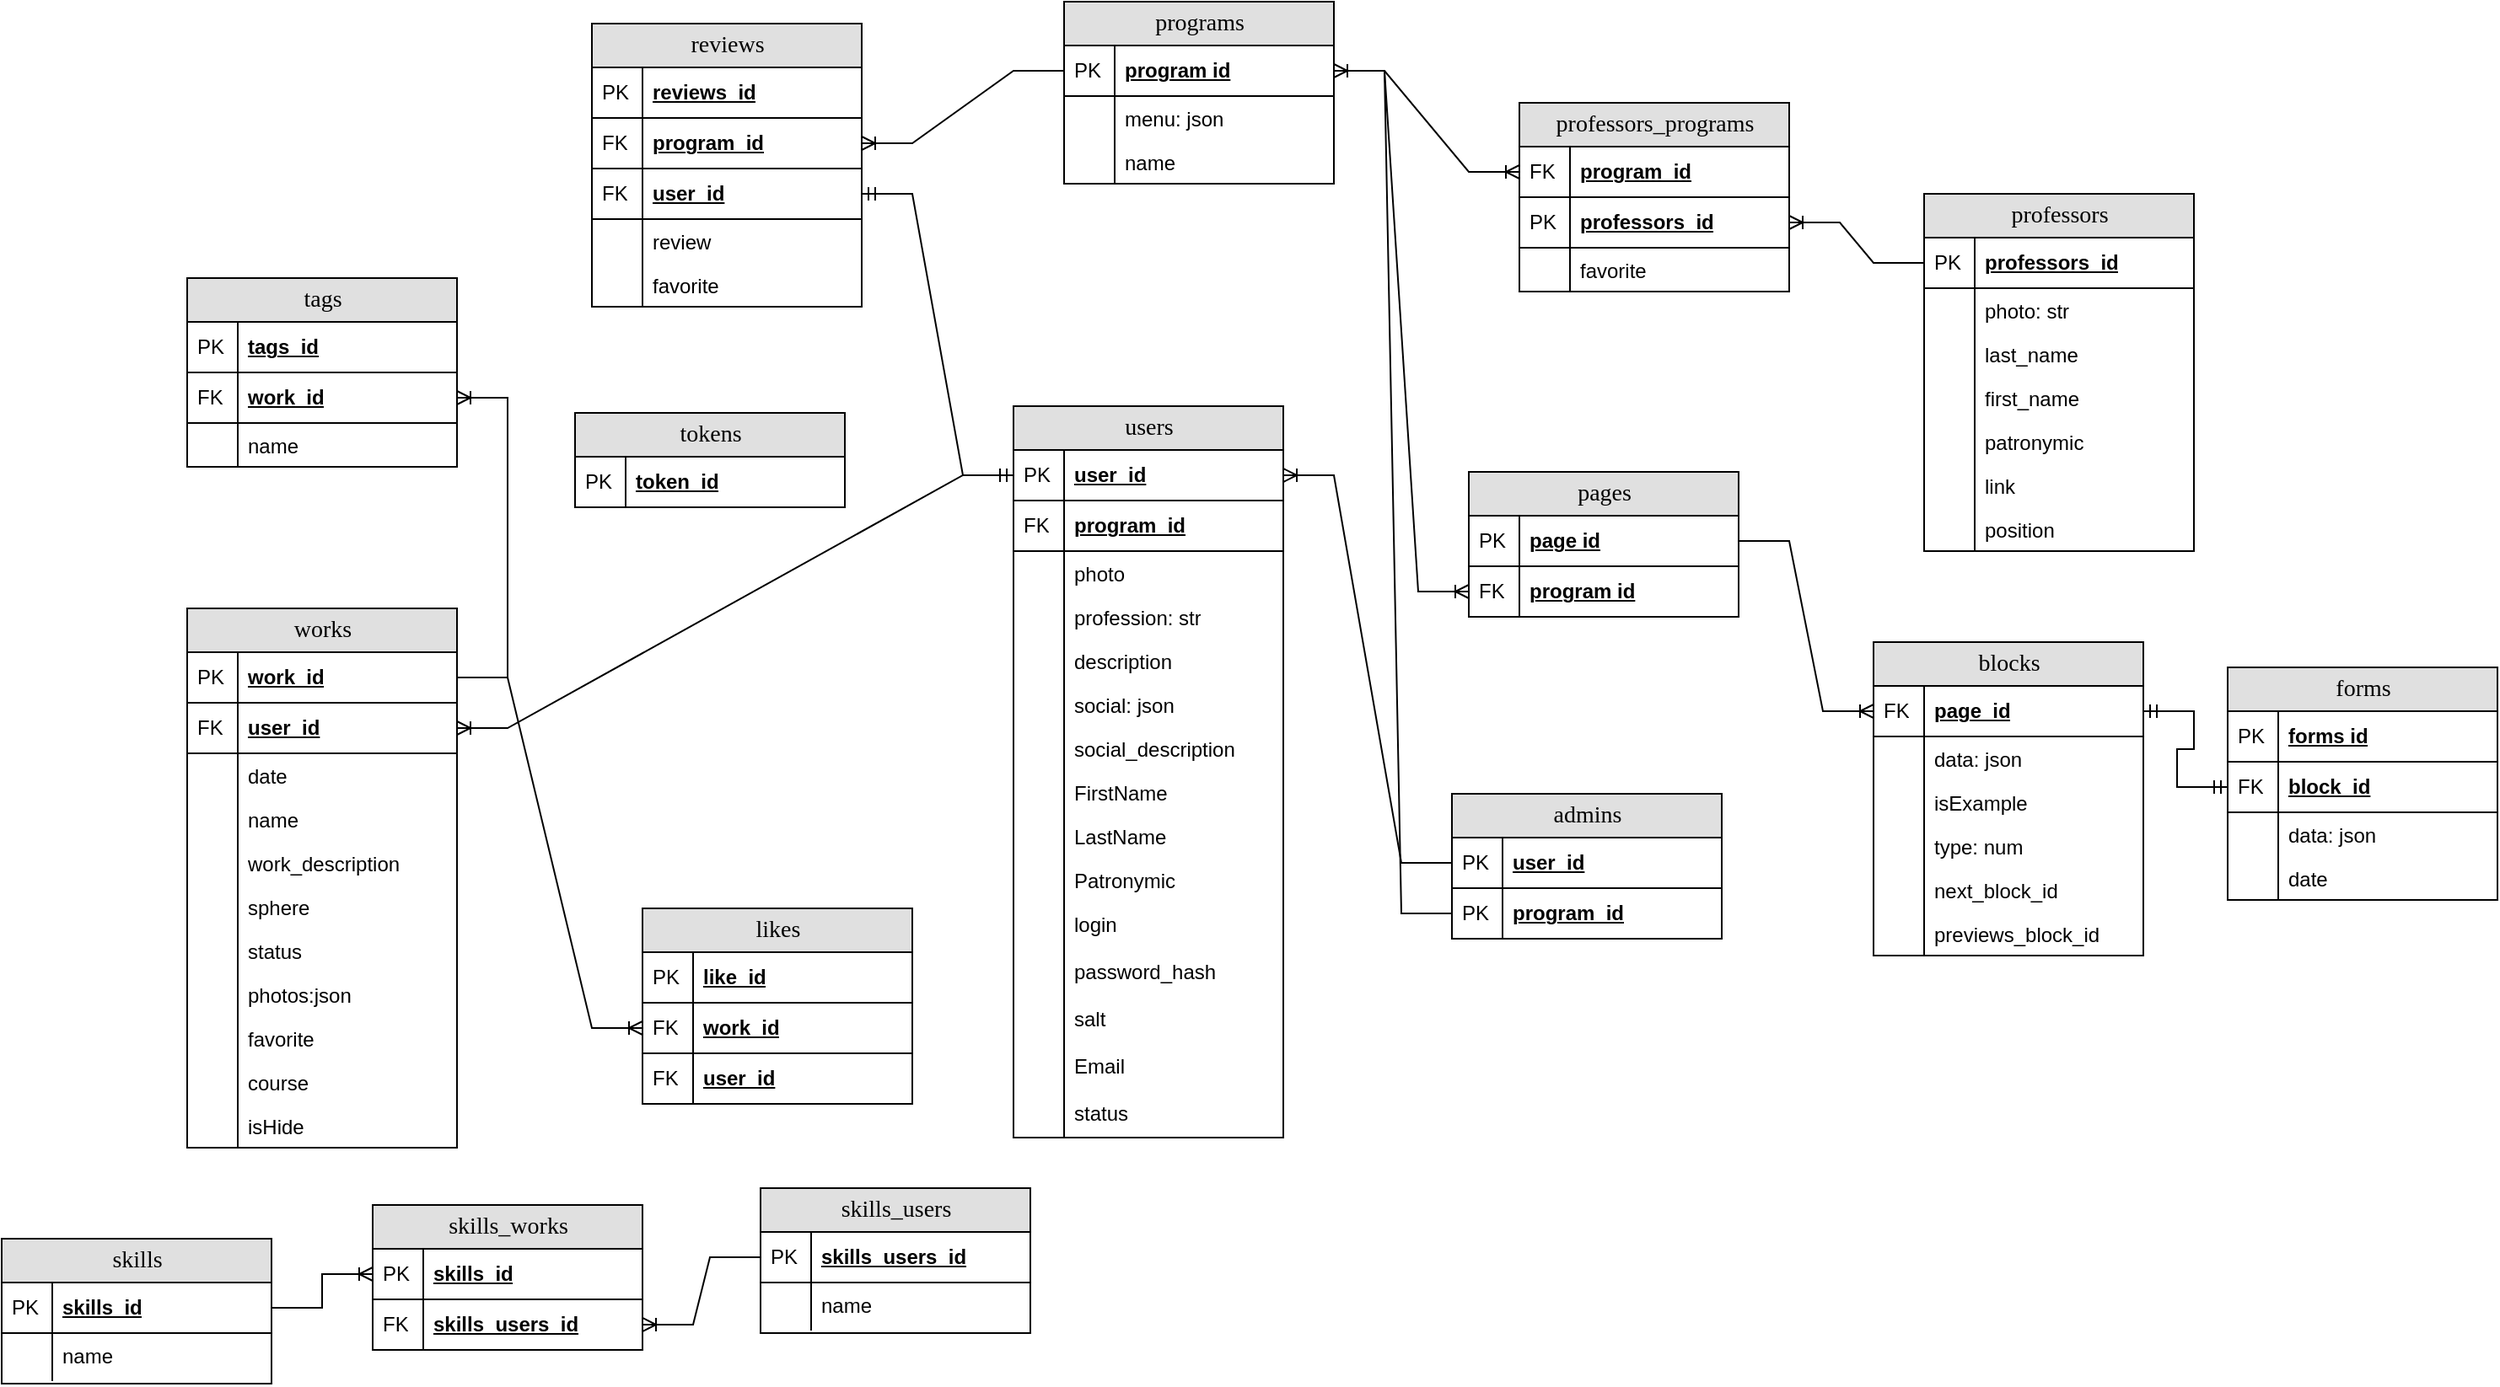 <mxfile version="26.2.14">
  <diagram name="Page-1" id="e56a1550-8fbb-45ad-956c-1786394a9013">
    <mxGraphModel dx="2675" dy="765" grid="1" gridSize="10" guides="1" tooltips="1" connect="1" arrows="1" fold="1" page="1" pageScale="1" pageWidth="1100" pageHeight="850" background="none" math="0" shadow="0">
      <root>
        <mxCell id="0" />
        <mxCell id="1" parent="0" />
        <mxCell id="2e49270ec7c68f3f-80" value="programs" style="swimlane;html=1;fontStyle=0;childLayout=stackLayout;horizontal=1;startSize=26;fillColor=#e0e0e0;horizontalStack=0;resizeParent=1;resizeLast=0;collapsible=1;marginBottom=0;swimlaneFillColor=#ffffff;align=center;rounded=0;shadow=0;comic=0;labelBackgroundColor=none;strokeWidth=1;fontFamily=Verdana;fontSize=14" parent="1" vertex="1">
          <mxGeometry x="-410" y="30" width="160" height="108" as="geometry" />
        </mxCell>
        <mxCell id="2e49270ec7c68f3f-81" value="program id" style="shape=partialRectangle;top=0;left=0;right=0;bottom=1;html=1;align=left;verticalAlign=middle;fillColor=none;spacingLeft=34;spacingRight=4;whiteSpace=wrap;overflow=hidden;rotatable=0;points=[[0,0.5],[1,0.5]];portConstraint=eastwest;dropTarget=0;fontStyle=5;" parent="2e49270ec7c68f3f-80" vertex="1">
          <mxGeometry y="26" width="160" height="30" as="geometry" />
        </mxCell>
        <mxCell id="2e49270ec7c68f3f-82" value="PK" style="shape=partialRectangle;top=0;left=0;bottom=0;html=1;fillColor=none;align=left;verticalAlign=middle;spacingLeft=4;spacingRight=4;whiteSpace=wrap;overflow=hidden;rotatable=0;points=[];portConstraint=eastwest;part=1;" parent="2e49270ec7c68f3f-81" vertex="1" connectable="0">
          <mxGeometry width="30" height="30" as="geometry" />
        </mxCell>
        <mxCell id="LX4wNRcfmCVrUPEGjVdh-10" value="menu: json" style="shape=partialRectangle;top=0;left=0;right=0;bottom=0;html=1;align=left;verticalAlign=top;fillColor=none;spacingLeft=34;spacingRight=4;whiteSpace=wrap;overflow=hidden;rotatable=0;points=[[0,0.5],[1,0.5]];portConstraint=eastwest;dropTarget=0;" parent="2e49270ec7c68f3f-80" vertex="1">
          <mxGeometry y="56" width="160" height="26" as="geometry" />
        </mxCell>
        <mxCell id="LX4wNRcfmCVrUPEGjVdh-11" value="" style="shape=partialRectangle;top=0;left=0;bottom=0;html=1;fillColor=none;align=left;verticalAlign=top;spacingLeft=4;spacingRight=4;whiteSpace=wrap;overflow=hidden;rotatable=0;points=[];portConstraint=eastwest;part=1;" parent="LX4wNRcfmCVrUPEGjVdh-10" vertex="1" connectable="0">
          <mxGeometry width="30" height="26" as="geometry" />
        </mxCell>
        <mxCell id="LX4wNRcfmCVrUPEGjVdh-12" value="name" style="shape=partialRectangle;top=0;left=0;right=0;bottom=0;html=1;align=left;verticalAlign=top;fillColor=none;spacingLeft=34;spacingRight=4;whiteSpace=wrap;overflow=hidden;rotatable=0;points=[[0,0.5],[1,0.5]];portConstraint=eastwest;dropTarget=0;" parent="2e49270ec7c68f3f-80" vertex="1">
          <mxGeometry y="82" width="160" height="26" as="geometry" />
        </mxCell>
        <mxCell id="LX4wNRcfmCVrUPEGjVdh-13" value="" style="shape=partialRectangle;top=0;left=0;bottom=0;html=1;fillColor=none;align=left;verticalAlign=top;spacingLeft=4;spacingRight=4;whiteSpace=wrap;overflow=hidden;rotatable=0;points=[];portConstraint=eastwest;part=1;" parent="LX4wNRcfmCVrUPEGjVdh-12" vertex="1" connectable="0">
          <mxGeometry width="30" height="26" as="geometry" />
        </mxCell>
        <mxCell id="BSJu1aD2QKrHgBIukPb2-5" value="professors" style="swimlane;html=1;fontStyle=0;childLayout=stackLayout;horizontal=1;startSize=26;fillColor=#e0e0e0;horizontalStack=0;resizeParent=1;resizeLast=0;collapsible=1;marginBottom=0;swimlaneFillColor=#ffffff;align=center;rounded=0;shadow=0;comic=0;labelBackgroundColor=none;strokeWidth=1;fontFamily=Verdana;fontSize=14" parent="1" vertex="1">
          <mxGeometry x="100" y="144" width="160" height="212" as="geometry" />
        </mxCell>
        <mxCell id="BSJu1aD2QKrHgBIukPb2-6" value="professors_id" style="shape=partialRectangle;top=0;left=0;right=0;bottom=1;html=1;align=left;verticalAlign=middle;fillColor=none;spacingLeft=34;spacingRight=4;whiteSpace=wrap;overflow=hidden;rotatable=0;points=[[0,0.5],[1,0.5]];portConstraint=eastwest;dropTarget=0;fontStyle=5;" parent="BSJu1aD2QKrHgBIukPb2-5" vertex="1">
          <mxGeometry y="26" width="160" height="30" as="geometry" />
        </mxCell>
        <mxCell id="BSJu1aD2QKrHgBIukPb2-7" value="PK" style="shape=partialRectangle;top=0;left=0;bottom=0;html=1;fillColor=none;align=left;verticalAlign=middle;spacingLeft=4;spacingRight=4;whiteSpace=wrap;overflow=hidden;rotatable=0;points=[];portConstraint=eastwest;part=1;" parent="BSJu1aD2QKrHgBIukPb2-6" vertex="1" connectable="0">
          <mxGeometry width="30" height="30" as="geometry" />
        </mxCell>
        <mxCell id="BSJu1aD2QKrHgBIukPb2-8" value="photo: str" style="shape=partialRectangle;top=0;left=0;right=0;bottom=0;html=1;align=left;verticalAlign=top;fillColor=none;spacingLeft=34;spacingRight=4;whiteSpace=wrap;overflow=hidden;rotatable=0;points=[[0,0.5],[1,0.5]];portConstraint=eastwest;dropTarget=0;" parent="BSJu1aD2QKrHgBIukPb2-5" vertex="1">
          <mxGeometry y="56" width="160" height="26" as="geometry" />
        </mxCell>
        <mxCell id="BSJu1aD2QKrHgBIukPb2-9" value="" style="shape=partialRectangle;top=0;left=0;bottom=0;html=1;fillColor=none;align=left;verticalAlign=top;spacingLeft=4;spacingRight=4;whiteSpace=wrap;overflow=hidden;rotatable=0;points=[];portConstraint=eastwest;part=1;" parent="BSJu1aD2QKrHgBIukPb2-8" vertex="1" connectable="0">
          <mxGeometry width="30" height="26" as="geometry" />
        </mxCell>
        <mxCell id="BSJu1aD2QKrHgBIukPb2-10" value="last_name" style="shape=partialRectangle;top=0;left=0;right=0;bottom=0;html=1;align=left;verticalAlign=top;fillColor=none;spacingLeft=34;spacingRight=4;whiteSpace=wrap;overflow=hidden;rotatable=0;points=[[0,0.5],[1,0.5]];portConstraint=eastwest;dropTarget=0;" parent="BSJu1aD2QKrHgBIukPb2-5" vertex="1">
          <mxGeometry y="82" width="160" height="26" as="geometry" />
        </mxCell>
        <mxCell id="BSJu1aD2QKrHgBIukPb2-11" value="" style="shape=partialRectangle;top=0;left=0;bottom=0;html=1;fillColor=none;align=left;verticalAlign=top;spacingLeft=4;spacingRight=4;whiteSpace=wrap;overflow=hidden;rotatable=0;points=[];portConstraint=eastwest;part=1;" parent="BSJu1aD2QKrHgBIukPb2-10" vertex="1" connectable="0">
          <mxGeometry width="30" height="26" as="geometry" />
        </mxCell>
        <mxCell id="BSJu1aD2QKrHgBIukPb2-12" value="first_name" style="shape=partialRectangle;top=0;left=0;right=0;bottom=0;html=1;align=left;verticalAlign=top;fillColor=none;spacingLeft=34;spacingRight=4;whiteSpace=wrap;overflow=hidden;rotatable=0;points=[[0,0.5],[1,0.5]];portConstraint=eastwest;dropTarget=0;" parent="BSJu1aD2QKrHgBIukPb2-5" vertex="1">
          <mxGeometry y="108" width="160" height="26" as="geometry" />
        </mxCell>
        <mxCell id="BSJu1aD2QKrHgBIukPb2-13" value="" style="shape=partialRectangle;top=0;left=0;bottom=0;html=1;fillColor=none;align=left;verticalAlign=top;spacingLeft=4;spacingRight=4;whiteSpace=wrap;overflow=hidden;rotatable=0;points=[];portConstraint=eastwest;part=1;" parent="BSJu1aD2QKrHgBIukPb2-12" vertex="1" connectable="0">
          <mxGeometry width="30" height="26" as="geometry" />
        </mxCell>
        <mxCell id="BSJu1aD2QKrHgBIukPb2-14" value="patronymic" style="shape=partialRectangle;top=0;left=0;right=0;bottom=0;html=1;align=left;verticalAlign=top;fillColor=none;spacingLeft=34;spacingRight=4;whiteSpace=wrap;overflow=hidden;rotatable=0;points=[[0,0.5],[1,0.5]];portConstraint=eastwest;dropTarget=0;" parent="BSJu1aD2QKrHgBIukPb2-5" vertex="1">
          <mxGeometry y="134" width="160" height="26" as="geometry" />
        </mxCell>
        <mxCell id="BSJu1aD2QKrHgBIukPb2-15" value="" style="shape=partialRectangle;top=0;left=0;bottom=0;html=1;fillColor=none;align=left;verticalAlign=top;spacingLeft=4;spacingRight=4;whiteSpace=wrap;overflow=hidden;rotatable=0;points=[];portConstraint=eastwest;part=1;" parent="BSJu1aD2QKrHgBIukPb2-14" vertex="1" connectable="0">
          <mxGeometry width="30" height="26" as="geometry" />
        </mxCell>
        <mxCell id="BSJu1aD2QKrHgBIukPb2-18" value="link" style="shape=partialRectangle;top=0;left=0;right=0;bottom=0;html=1;align=left;verticalAlign=top;fillColor=none;spacingLeft=34;spacingRight=4;whiteSpace=wrap;overflow=hidden;rotatable=0;points=[[0,0.5],[1,0.5]];portConstraint=eastwest;dropTarget=0;" parent="BSJu1aD2QKrHgBIukPb2-5" vertex="1">
          <mxGeometry y="160" width="160" height="26" as="geometry" />
        </mxCell>
        <mxCell id="BSJu1aD2QKrHgBIukPb2-19" value="" style="shape=partialRectangle;top=0;left=0;bottom=0;html=1;fillColor=none;align=left;verticalAlign=top;spacingLeft=4;spacingRight=4;whiteSpace=wrap;overflow=hidden;rotatable=0;points=[];portConstraint=eastwest;part=1;" parent="BSJu1aD2QKrHgBIukPb2-18" vertex="1" connectable="0">
          <mxGeometry width="30" height="26" as="geometry" />
        </mxCell>
        <mxCell id="t6UtzHoRl214QLSM31xF-1" value="posit&lt;span style=&quot;background-color: transparent; color: light-dark(rgb(0, 0, 0), rgb(255, 255, 255));&quot;&gt;ion&lt;/span&gt;" style="shape=partialRectangle;top=0;left=0;right=0;bottom=0;html=1;align=left;verticalAlign=top;fillColor=none;spacingLeft=34;spacingRight=4;whiteSpace=wrap;overflow=hidden;rotatable=0;points=[[0,0.5],[1,0.5]];portConstraint=eastwest;dropTarget=0;" parent="BSJu1aD2QKrHgBIukPb2-5" vertex="1">
          <mxGeometry y="186" width="160" height="26" as="geometry" />
        </mxCell>
        <mxCell id="t6UtzHoRl214QLSM31xF-2" value="" style="shape=partialRectangle;top=0;left=0;bottom=0;html=1;fillColor=none;align=left;verticalAlign=top;spacingLeft=4;spacingRight=4;whiteSpace=wrap;overflow=hidden;rotatable=0;points=[];portConstraint=eastwest;part=1;" parent="t6UtzHoRl214QLSM31xF-1" vertex="1" connectable="0">
          <mxGeometry width="30" height="26" as="geometry" />
        </mxCell>
        <mxCell id="BSJu1aD2QKrHgBIukPb2-34" value="reviews" style="swimlane;html=1;fontStyle=0;childLayout=stackLayout;horizontal=1;startSize=26;fillColor=#e0e0e0;horizontalStack=0;resizeParent=1;resizeLast=0;collapsible=1;marginBottom=0;swimlaneFillColor=#ffffff;align=center;rounded=0;shadow=0;comic=0;labelBackgroundColor=none;strokeWidth=1;fontFamily=Verdana;fontSize=14" parent="1" vertex="1">
          <mxGeometry x="-690" y="43" width="160" height="168" as="geometry" />
        </mxCell>
        <mxCell id="BSJu1aD2QKrHgBIukPb2-35" value="reviews_id" style="shape=partialRectangle;top=0;left=0;right=0;bottom=1;html=1;align=left;verticalAlign=middle;fillColor=none;spacingLeft=34;spacingRight=4;whiteSpace=wrap;overflow=hidden;rotatable=0;points=[[0,0.5],[1,0.5]];portConstraint=eastwest;dropTarget=0;fontStyle=5;" parent="BSJu1aD2QKrHgBIukPb2-34" vertex="1">
          <mxGeometry y="26" width="160" height="30" as="geometry" />
        </mxCell>
        <mxCell id="BSJu1aD2QKrHgBIukPb2-36" value="PK" style="shape=partialRectangle;top=0;left=0;bottom=0;html=1;fillColor=none;align=left;verticalAlign=middle;spacingLeft=4;spacingRight=4;whiteSpace=wrap;overflow=hidden;rotatable=0;points=[];portConstraint=eastwest;part=1;" parent="BSJu1aD2QKrHgBIukPb2-35" vertex="1" connectable="0">
          <mxGeometry width="30" height="30" as="geometry" />
        </mxCell>
        <mxCell id="LX4wNRcfmCVrUPEGjVdh-185" value="program_id" style="shape=partialRectangle;top=0;left=0;right=0;bottom=1;html=1;align=left;verticalAlign=middle;fillColor=none;spacingLeft=34;spacingRight=4;whiteSpace=wrap;overflow=hidden;rotatable=0;points=[[0,0.5],[1,0.5]];portConstraint=eastwest;dropTarget=0;fontStyle=5;" parent="BSJu1aD2QKrHgBIukPb2-34" vertex="1">
          <mxGeometry y="56" width="160" height="30" as="geometry" />
        </mxCell>
        <mxCell id="LX4wNRcfmCVrUPEGjVdh-186" value="FK" style="shape=partialRectangle;top=0;left=0;bottom=0;html=1;fillColor=none;align=left;verticalAlign=middle;spacingLeft=4;spacingRight=4;whiteSpace=wrap;overflow=hidden;rotatable=0;points=[];portConstraint=eastwest;part=1;" parent="LX4wNRcfmCVrUPEGjVdh-185" vertex="1" connectable="0">
          <mxGeometry width="30" height="30" as="geometry" />
        </mxCell>
        <mxCell id="8n1uX1fSNhbBN-5o-3yE-1" value="user_id" style="shape=partialRectangle;top=0;left=0;right=0;bottom=1;html=1;align=left;verticalAlign=middle;fillColor=none;spacingLeft=34;spacingRight=4;whiteSpace=wrap;overflow=hidden;rotatable=0;points=[[0,0.5],[1,0.5]];portConstraint=eastwest;dropTarget=0;fontStyle=5;" parent="BSJu1aD2QKrHgBIukPb2-34" vertex="1">
          <mxGeometry y="86" width="160" height="30" as="geometry" />
        </mxCell>
        <mxCell id="8n1uX1fSNhbBN-5o-3yE-2" value="FK" style="shape=partialRectangle;top=0;left=0;bottom=0;html=1;fillColor=none;align=left;verticalAlign=middle;spacingLeft=4;spacingRight=4;whiteSpace=wrap;overflow=hidden;rotatable=0;points=[];portConstraint=eastwest;part=1;" parent="8n1uX1fSNhbBN-5o-3yE-1" vertex="1" connectable="0">
          <mxGeometry width="30" height="30" as="geometry" />
        </mxCell>
        <mxCell id="BSJu1aD2QKrHgBIukPb2-41" value="review" style="shape=partialRectangle;top=0;left=0;right=0;bottom=0;html=1;align=left;verticalAlign=top;fillColor=none;spacingLeft=34;spacingRight=4;whiteSpace=wrap;overflow=hidden;rotatable=0;points=[[0,0.5],[1,0.5]];portConstraint=eastwest;dropTarget=0;" parent="BSJu1aD2QKrHgBIukPb2-34" vertex="1">
          <mxGeometry y="116" width="160" height="26" as="geometry" />
        </mxCell>
        <mxCell id="BSJu1aD2QKrHgBIukPb2-42" value="" style="shape=partialRectangle;top=0;left=0;bottom=0;html=1;fillColor=none;align=left;verticalAlign=top;spacingLeft=4;spacingRight=4;whiteSpace=wrap;overflow=hidden;rotatable=0;points=[];portConstraint=eastwest;part=1;" parent="BSJu1aD2QKrHgBIukPb2-41" vertex="1" connectable="0">
          <mxGeometry width="30" height="26" as="geometry" />
        </mxCell>
        <mxCell id="LX4wNRcfmCVrUPEGjVdh-79" value="favorite" style="shape=partialRectangle;top=0;left=0;right=0;bottom=0;html=1;align=left;verticalAlign=top;fillColor=none;spacingLeft=34;spacingRight=4;whiteSpace=wrap;overflow=hidden;rotatable=0;points=[[0,0.5],[1,0.5]];portConstraint=eastwest;dropTarget=0;" parent="BSJu1aD2QKrHgBIukPb2-34" vertex="1">
          <mxGeometry y="142" width="160" height="26" as="geometry" />
        </mxCell>
        <mxCell id="LX4wNRcfmCVrUPEGjVdh-80" value="" style="shape=partialRectangle;top=0;left=0;bottom=0;html=1;fillColor=none;align=left;verticalAlign=top;spacingLeft=4;spacingRight=4;whiteSpace=wrap;overflow=hidden;rotatable=0;points=[];portConstraint=eastwest;part=1;" parent="LX4wNRcfmCVrUPEGjVdh-79" vertex="1" connectable="0">
          <mxGeometry width="30" height="26" as="geometry" />
        </mxCell>
        <mxCell id="BSJu1aD2QKrHgBIukPb2-170" value="professors_programs" style="swimlane;html=1;fontStyle=0;childLayout=stackLayout;horizontal=1;startSize=26;fillColor=#e0e0e0;horizontalStack=0;resizeParent=1;resizeLast=0;collapsible=1;marginBottom=0;swimlaneFillColor=#ffffff;align=center;rounded=0;shadow=0;comic=0;labelBackgroundColor=none;strokeWidth=1;fontFamily=Verdana;fontSize=14" parent="1" vertex="1">
          <mxGeometry x="-140" y="90" width="160" height="112" as="geometry" />
        </mxCell>
        <mxCell id="BSJu1aD2QKrHgBIukPb2-171" value="program_id" style="shape=partialRectangle;top=0;left=0;right=0;bottom=1;html=1;align=left;verticalAlign=middle;fillColor=none;spacingLeft=34;spacingRight=4;whiteSpace=wrap;overflow=hidden;rotatable=0;points=[[0,0.5],[1,0.5]];portConstraint=eastwest;dropTarget=0;fontStyle=5;" parent="BSJu1aD2QKrHgBIukPb2-170" vertex="1">
          <mxGeometry y="26" width="160" height="30" as="geometry" />
        </mxCell>
        <mxCell id="BSJu1aD2QKrHgBIukPb2-172" value="FK" style="shape=partialRectangle;top=0;left=0;bottom=0;html=1;fillColor=none;align=left;verticalAlign=middle;spacingLeft=4;spacingRight=4;whiteSpace=wrap;overflow=hidden;rotatable=0;points=[];portConstraint=eastwest;part=1;" parent="BSJu1aD2QKrHgBIukPb2-171" vertex="1" connectable="0">
          <mxGeometry width="30" height="30" as="geometry" />
        </mxCell>
        <mxCell id="BSJu1aD2QKrHgBIukPb2-186" value="professors_id" style="shape=partialRectangle;top=0;left=0;right=0;bottom=1;html=1;align=left;verticalAlign=middle;fillColor=none;spacingLeft=34;spacingRight=4;whiteSpace=wrap;overflow=hidden;rotatable=0;points=[[0,0.5],[1,0.5]];portConstraint=eastwest;dropTarget=0;fontStyle=5;" parent="BSJu1aD2QKrHgBIukPb2-170" vertex="1">
          <mxGeometry y="56" width="160" height="30" as="geometry" />
        </mxCell>
        <mxCell id="BSJu1aD2QKrHgBIukPb2-187" value="PK" style="shape=partialRectangle;top=0;left=0;bottom=0;html=1;fillColor=none;align=left;verticalAlign=middle;spacingLeft=4;spacingRight=4;whiteSpace=wrap;overflow=hidden;rotatable=0;points=[];portConstraint=eastwest;part=1;" parent="BSJu1aD2QKrHgBIukPb2-186" vertex="1" connectable="0">
          <mxGeometry width="30" height="30" as="geometry" />
        </mxCell>
        <mxCell id="8n1uX1fSNhbBN-5o-3yE-8" value="favorite" style="shape=partialRectangle;top=0;left=0;right=0;bottom=0;html=1;align=left;verticalAlign=top;fillColor=none;spacingLeft=34;spacingRight=4;whiteSpace=wrap;overflow=hidden;rotatable=0;points=[[0,0.5],[1,0.5]];portConstraint=eastwest;dropTarget=0;" parent="BSJu1aD2QKrHgBIukPb2-170" vertex="1">
          <mxGeometry y="86" width="160" height="26" as="geometry" />
        </mxCell>
        <mxCell id="8n1uX1fSNhbBN-5o-3yE-9" value="" style="shape=partialRectangle;top=0;left=0;bottom=0;html=1;fillColor=none;align=left;verticalAlign=top;spacingLeft=4;spacingRight=4;whiteSpace=wrap;overflow=hidden;rotatable=0;points=[];portConstraint=eastwest;part=1;" parent="8n1uX1fSNhbBN-5o-3yE-8" vertex="1" connectable="0">
          <mxGeometry width="30" height="26" as="geometry" />
        </mxCell>
        <mxCell id="BSJu1aD2QKrHgBIukPb2-185" value="" style="edgeStyle=entityRelationEdgeStyle;fontSize=12;html=1;endArrow=ERoneToMany;rounded=0;entryX=0;entryY=0.5;entryDx=0;entryDy=0;" parent="1" source="2e49270ec7c68f3f-81" target="BSJu1aD2QKrHgBIukPb2-171" edge="1">
          <mxGeometry width="100" height="100" relative="1" as="geometry">
            <mxPoint x="200" y="190" as="sourcePoint" />
            <mxPoint x="360" y="260" as="targetPoint" />
          </mxGeometry>
        </mxCell>
        <mxCell id="BSJu1aD2QKrHgBIukPb2-189" value="" style="edgeStyle=entityRelationEdgeStyle;fontSize=12;html=1;endArrow=ERoneToMany;rounded=0;" parent="1" source="BSJu1aD2QKrHgBIukPb2-6" target="BSJu1aD2QKrHgBIukPb2-186" edge="1">
          <mxGeometry width="100" height="100" relative="1" as="geometry">
            <mxPoint x="270" y="570" as="sourcePoint" />
            <mxPoint x="370" y="470" as="targetPoint" />
          </mxGeometry>
        </mxCell>
        <mxCell id="LX4wNRcfmCVrUPEGjVdh-16" value="pages" style="swimlane;html=1;fontStyle=0;childLayout=stackLayout;horizontal=1;startSize=26;fillColor=#e0e0e0;horizontalStack=0;resizeParent=1;resizeLast=0;collapsible=1;marginBottom=0;swimlaneFillColor=#ffffff;align=center;rounded=0;shadow=0;comic=0;labelBackgroundColor=none;strokeWidth=1;fontFamily=Verdana;fontSize=14" parent="1" vertex="1">
          <mxGeometry x="-170" y="309" width="160" height="86" as="geometry" />
        </mxCell>
        <mxCell id="LX4wNRcfmCVrUPEGjVdh-54" value="page id" style="shape=partialRectangle;top=0;left=0;right=0;bottom=1;html=1;align=left;verticalAlign=middle;fillColor=none;spacingLeft=34;spacingRight=4;whiteSpace=wrap;overflow=hidden;rotatable=0;points=[[0,0.5],[1,0.5]];portConstraint=eastwest;dropTarget=0;fontStyle=5;" parent="LX4wNRcfmCVrUPEGjVdh-16" vertex="1">
          <mxGeometry y="26" width="160" height="30" as="geometry" />
        </mxCell>
        <mxCell id="LX4wNRcfmCVrUPEGjVdh-55" value="PK" style="shape=partialRectangle;top=0;left=0;bottom=0;html=1;fillColor=none;align=left;verticalAlign=middle;spacingLeft=4;spacingRight=4;whiteSpace=wrap;overflow=hidden;rotatable=0;points=[];portConstraint=eastwest;part=1;" parent="LX4wNRcfmCVrUPEGjVdh-54" vertex="1" connectable="0">
          <mxGeometry width="30" height="30" as="geometry" />
        </mxCell>
        <mxCell id="LX4wNRcfmCVrUPEGjVdh-17" value="program id" style="shape=partialRectangle;top=0;left=0;right=0;bottom=1;html=1;align=left;verticalAlign=middle;fillColor=none;spacingLeft=34;spacingRight=4;whiteSpace=wrap;overflow=hidden;rotatable=0;points=[[0,0.5],[1,0.5]];portConstraint=eastwest;dropTarget=0;fontStyle=5;" parent="LX4wNRcfmCVrUPEGjVdh-16" vertex="1">
          <mxGeometry y="56" width="160" height="30" as="geometry" />
        </mxCell>
        <mxCell id="LX4wNRcfmCVrUPEGjVdh-18" value="FK" style="shape=partialRectangle;top=0;left=0;bottom=0;html=1;fillColor=none;align=left;verticalAlign=middle;spacingLeft=4;spacingRight=4;whiteSpace=wrap;overflow=hidden;rotatable=0;points=[];portConstraint=eastwest;part=1;" parent="LX4wNRcfmCVrUPEGjVdh-17" vertex="1" connectable="0">
          <mxGeometry width="30" height="30" as="geometry" />
        </mxCell>
        <mxCell id="LX4wNRcfmCVrUPEGjVdh-30" value="blocks" style="swimlane;html=1;fontStyle=0;childLayout=stackLayout;horizontal=1;startSize=26;fillColor=#e0e0e0;horizontalStack=0;resizeParent=1;resizeLast=0;collapsible=1;marginBottom=0;swimlaneFillColor=#ffffff;align=center;rounded=0;shadow=0;comic=0;labelBackgroundColor=none;strokeWidth=1;fontFamily=Verdana;fontSize=14" parent="1" vertex="1">
          <mxGeometry x="70" y="410" width="160" height="186" as="geometry" />
        </mxCell>
        <mxCell id="LX4wNRcfmCVrUPEGjVdh-31" value="page_id" style="shape=partialRectangle;top=0;left=0;right=0;bottom=1;html=1;align=left;verticalAlign=middle;fillColor=none;spacingLeft=34;spacingRight=4;whiteSpace=wrap;overflow=hidden;rotatable=0;points=[[0,0.5],[1,0.5]];portConstraint=eastwest;dropTarget=0;fontStyle=5;" parent="LX4wNRcfmCVrUPEGjVdh-30" vertex="1">
          <mxGeometry y="26" width="160" height="30" as="geometry" />
        </mxCell>
        <mxCell id="LX4wNRcfmCVrUPEGjVdh-32" value="FK" style="shape=partialRectangle;top=0;left=0;bottom=0;html=1;fillColor=none;align=left;verticalAlign=middle;spacingLeft=4;spacingRight=4;whiteSpace=wrap;overflow=hidden;rotatable=0;points=[];portConstraint=eastwest;part=1;" parent="LX4wNRcfmCVrUPEGjVdh-31" vertex="1" connectable="0">
          <mxGeometry width="30" height="30" as="geometry" />
        </mxCell>
        <mxCell id="LX4wNRcfmCVrUPEGjVdh-33" value="data: json" style="shape=partialRectangle;top=0;left=0;right=0;bottom=0;html=1;align=left;verticalAlign=top;fillColor=none;spacingLeft=34;spacingRight=4;whiteSpace=wrap;overflow=hidden;rotatable=0;points=[[0,0.5],[1,0.5]];portConstraint=eastwest;dropTarget=0;" parent="LX4wNRcfmCVrUPEGjVdh-30" vertex="1">
          <mxGeometry y="56" width="160" height="26" as="geometry" />
        </mxCell>
        <mxCell id="LX4wNRcfmCVrUPEGjVdh-34" value="" style="shape=partialRectangle;top=0;left=0;bottom=0;html=1;fillColor=none;align=left;verticalAlign=top;spacingLeft=4;spacingRight=4;whiteSpace=wrap;overflow=hidden;rotatable=0;points=[];portConstraint=eastwest;part=1;" parent="LX4wNRcfmCVrUPEGjVdh-33" vertex="1" connectable="0">
          <mxGeometry width="30" height="26" as="geometry" />
        </mxCell>
        <mxCell id="LX4wNRcfmCVrUPEGjVdh-35" value="isExample" style="shape=partialRectangle;top=0;left=0;right=0;bottom=0;html=1;align=left;verticalAlign=top;fillColor=none;spacingLeft=34;spacingRight=4;whiteSpace=wrap;overflow=hidden;rotatable=0;points=[[0,0.5],[1,0.5]];portConstraint=eastwest;dropTarget=0;" parent="LX4wNRcfmCVrUPEGjVdh-30" vertex="1">
          <mxGeometry y="82" width="160" height="26" as="geometry" />
        </mxCell>
        <mxCell id="LX4wNRcfmCVrUPEGjVdh-36" value="" style="shape=partialRectangle;top=0;left=0;bottom=0;html=1;fillColor=none;align=left;verticalAlign=top;spacingLeft=4;spacingRight=4;whiteSpace=wrap;overflow=hidden;rotatable=0;points=[];portConstraint=eastwest;part=1;" parent="LX4wNRcfmCVrUPEGjVdh-35" vertex="1" connectable="0">
          <mxGeometry width="30" height="26" as="geometry" />
        </mxCell>
        <mxCell id="LX4wNRcfmCVrUPEGjVdh-37" value="type: num" style="shape=partialRectangle;top=0;left=0;right=0;bottom=0;html=1;align=left;verticalAlign=top;fillColor=none;spacingLeft=34;spacingRight=4;whiteSpace=wrap;overflow=hidden;rotatable=0;points=[[0,0.5],[1,0.5]];portConstraint=eastwest;dropTarget=0;" parent="LX4wNRcfmCVrUPEGjVdh-30" vertex="1">
          <mxGeometry y="108" width="160" height="26" as="geometry" />
        </mxCell>
        <mxCell id="LX4wNRcfmCVrUPEGjVdh-38" value="" style="shape=partialRectangle;top=0;left=0;bottom=0;html=1;fillColor=none;align=left;verticalAlign=top;spacingLeft=4;spacingRight=4;whiteSpace=wrap;overflow=hidden;rotatable=0;points=[];portConstraint=eastwest;part=1;" parent="LX4wNRcfmCVrUPEGjVdh-37" vertex="1" connectable="0">
          <mxGeometry width="30" height="26" as="geometry" />
        </mxCell>
        <mxCell id="8n1uX1fSNhbBN-5o-3yE-22" value="next_block_id" style="shape=partialRectangle;top=0;left=0;right=0;bottom=0;html=1;align=left;verticalAlign=top;fillColor=none;spacingLeft=34;spacingRight=4;whiteSpace=wrap;overflow=hidden;rotatable=0;points=[[0,0.5],[1,0.5]];portConstraint=eastwest;dropTarget=0;" parent="LX4wNRcfmCVrUPEGjVdh-30" vertex="1">
          <mxGeometry y="134" width="160" height="26" as="geometry" />
        </mxCell>
        <mxCell id="8n1uX1fSNhbBN-5o-3yE-23" value="" style="shape=partialRectangle;top=0;left=0;bottom=0;html=1;fillColor=none;align=left;verticalAlign=top;spacingLeft=4;spacingRight=4;whiteSpace=wrap;overflow=hidden;rotatable=0;points=[];portConstraint=eastwest;part=1;" parent="8n1uX1fSNhbBN-5o-3yE-22" vertex="1" connectable="0">
          <mxGeometry width="30" height="26" as="geometry" />
        </mxCell>
        <mxCell id="3s3HfPlNd5tle8ZFUD7Q-4" value="previews_block_id" style="shape=partialRectangle;top=0;left=0;right=0;bottom=0;html=1;align=left;verticalAlign=top;fillColor=none;spacingLeft=34;spacingRight=4;whiteSpace=wrap;overflow=hidden;rotatable=0;points=[[0,0.5],[1,0.5]];portConstraint=eastwest;dropTarget=0;" parent="LX4wNRcfmCVrUPEGjVdh-30" vertex="1">
          <mxGeometry y="160" width="160" height="26" as="geometry" />
        </mxCell>
        <mxCell id="3s3HfPlNd5tle8ZFUD7Q-5" value="" style="shape=partialRectangle;top=0;left=0;bottom=0;html=1;fillColor=none;align=left;verticalAlign=top;spacingLeft=4;spacingRight=4;whiteSpace=wrap;overflow=hidden;rotatable=0;points=[];portConstraint=eastwest;part=1;" parent="3s3HfPlNd5tle8ZFUD7Q-4" vertex="1" connectable="0">
          <mxGeometry width="30" height="26" as="geometry" />
        </mxCell>
        <mxCell id="LX4wNRcfmCVrUPEGjVdh-71" value="" style="edgeStyle=entityRelationEdgeStyle;fontSize=12;html=1;endArrow=ERoneToMany;rounded=0;exitX=1;exitY=0.5;exitDx=0;exitDy=0;" parent="1" source="2e49270ec7c68f3f-81" target="LX4wNRcfmCVrUPEGjVdh-17" edge="1">
          <mxGeometry width="100" height="100" relative="1" as="geometry">
            <mxPoint x="-250" y="151" as="sourcePoint" />
            <mxPoint x="300" y="380" as="targetPoint" />
          </mxGeometry>
        </mxCell>
        <mxCell id="LX4wNRcfmCVrUPEGjVdh-78" value="" style="edgeStyle=entityRelationEdgeStyle;fontSize=12;html=1;endArrow=ERoneToMany;rounded=0;exitX=1;exitY=0.5;exitDx=0;exitDy=0;" parent="1" source="LX4wNRcfmCVrUPEGjVdh-54" target="LX4wNRcfmCVrUPEGjVdh-31" edge="1">
          <mxGeometry width="100" height="100" relative="1" as="geometry">
            <mxPoint x="-10" y="410" as="sourcePoint" />
            <mxPoint x="320" y="460" as="targetPoint" />
          </mxGeometry>
        </mxCell>
        <mxCell id="LX4wNRcfmCVrUPEGjVdh-81" value="admins" style="swimlane;html=1;fontStyle=0;childLayout=stackLayout;horizontal=1;startSize=26;fillColor=#e0e0e0;horizontalStack=0;resizeParent=1;resizeLast=0;collapsible=1;marginBottom=0;swimlaneFillColor=#ffffff;align=center;rounded=0;shadow=0;comic=0;labelBackgroundColor=none;strokeWidth=1;fontFamily=Verdana;fontSize=14" parent="1" vertex="1">
          <mxGeometry x="-180" y="500" width="160" height="86" as="geometry" />
        </mxCell>
        <mxCell id="LX4wNRcfmCVrUPEGjVdh-82" value="user_id" style="shape=partialRectangle;top=0;left=0;right=0;bottom=1;html=1;align=left;verticalAlign=middle;fillColor=none;spacingLeft=34;spacingRight=4;whiteSpace=wrap;overflow=hidden;rotatable=0;points=[[0,0.5],[1,0.5]];portConstraint=eastwest;dropTarget=0;fontStyle=5;" parent="LX4wNRcfmCVrUPEGjVdh-81" vertex="1">
          <mxGeometry y="26" width="160" height="30" as="geometry" />
        </mxCell>
        <mxCell id="LX4wNRcfmCVrUPEGjVdh-83" value="PK" style="shape=partialRectangle;top=0;left=0;bottom=0;html=1;fillColor=none;align=left;verticalAlign=middle;spacingLeft=4;spacingRight=4;whiteSpace=wrap;overflow=hidden;rotatable=0;points=[];portConstraint=eastwest;part=1;" parent="LX4wNRcfmCVrUPEGjVdh-82" vertex="1" connectable="0">
          <mxGeometry width="30" height="30" as="geometry" />
        </mxCell>
        <mxCell id="LX4wNRcfmCVrUPEGjVdh-94" value="program_id" style="shape=partialRectangle;top=0;left=0;right=0;bottom=1;html=1;align=left;verticalAlign=middle;fillColor=none;spacingLeft=34;spacingRight=4;whiteSpace=wrap;overflow=hidden;rotatable=0;points=[[0,0.5],[1,0.5]];portConstraint=eastwest;dropTarget=0;fontStyle=5;" parent="LX4wNRcfmCVrUPEGjVdh-81" vertex="1">
          <mxGeometry y="56" width="160" height="30" as="geometry" />
        </mxCell>
        <mxCell id="LX4wNRcfmCVrUPEGjVdh-95" value="PK" style="shape=partialRectangle;top=0;left=0;bottom=0;html=1;fillColor=none;align=left;verticalAlign=middle;spacingLeft=4;spacingRight=4;whiteSpace=wrap;overflow=hidden;rotatable=0;points=[];portConstraint=eastwest;part=1;" parent="LX4wNRcfmCVrUPEGjVdh-94" vertex="1" connectable="0">
          <mxGeometry width="30" height="30" as="geometry" />
        </mxCell>
        <mxCell id="LX4wNRcfmCVrUPEGjVdh-97" value="users" style="swimlane;html=1;fontStyle=0;childLayout=stackLayout;horizontal=1;startSize=26;fillColor=#e0e0e0;horizontalStack=0;resizeParent=1;resizeLast=0;collapsible=1;marginBottom=0;swimlaneFillColor=#ffffff;align=center;rounded=0;shadow=0;comic=0;labelBackgroundColor=none;strokeWidth=1;fontFamily=Verdana;fontSize=14" parent="1" vertex="1">
          <mxGeometry x="-440" y="270" width="160" height="434" as="geometry" />
        </mxCell>
        <mxCell id="LX4wNRcfmCVrUPEGjVdh-98" value="user_id" style="shape=partialRectangle;top=0;left=0;right=0;bottom=1;html=1;align=left;verticalAlign=middle;fillColor=none;spacingLeft=34;spacingRight=4;whiteSpace=wrap;overflow=hidden;rotatable=0;points=[[0,0.5],[1,0.5]];portConstraint=eastwest;dropTarget=0;fontStyle=5;" parent="LX4wNRcfmCVrUPEGjVdh-97" vertex="1">
          <mxGeometry y="26" width="160" height="30" as="geometry" />
        </mxCell>
        <mxCell id="LX4wNRcfmCVrUPEGjVdh-99" value="PK" style="shape=partialRectangle;top=0;left=0;bottom=0;html=1;fillColor=none;align=left;verticalAlign=middle;spacingLeft=4;spacingRight=4;whiteSpace=wrap;overflow=hidden;rotatable=0;points=[];portConstraint=eastwest;part=1;" parent="LX4wNRcfmCVrUPEGjVdh-98" vertex="1" connectable="0">
          <mxGeometry width="30" height="30" as="geometry" />
        </mxCell>
        <mxCell id="LX4wNRcfmCVrUPEGjVdh-191" value="program_id" style="shape=partialRectangle;top=0;left=0;right=0;bottom=1;html=1;align=left;verticalAlign=middle;fillColor=none;spacingLeft=34;spacingRight=4;whiteSpace=wrap;overflow=hidden;rotatable=0;points=[[0,0.5],[1,0.5]];portConstraint=eastwest;dropTarget=0;fontStyle=5;" parent="LX4wNRcfmCVrUPEGjVdh-97" vertex="1">
          <mxGeometry y="56" width="160" height="30" as="geometry" />
        </mxCell>
        <mxCell id="LX4wNRcfmCVrUPEGjVdh-192" value="FK" style="shape=partialRectangle;top=0;left=0;bottom=0;html=1;fillColor=none;align=left;verticalAlign=middle;spacingLeft=4;spacingRight=4;whiteSpace=wrap;overflow=hidden;rotatable=0;points=[];portConstraint=eastwest;part=1;" parent="LX4wNRcfmCVrUPEGjVdh-191" vertex="1" connectable="0">
          <mxGeometry width="30" height="30" as="geometry" />
        </mxCell>
        <mxCell id="LX4wNRcfmCVrUPEGjVdh-104" value="photo" style="shape=partialRectangle;top=0;left=0;right=0;bottom=0;html=1;align=left;verticalAlign=top;fillColor=none;spacingLeft=34;spacingRight=4;whiteSpace=wrap;overflow=hidden;rotatable=0;points=[[0,0.5],[1,0.5]];portConstraint=eastwest;dropTarget=0;" parent="LX4wNRcfmCVrUPEGjVdh-97" vertex="1">
          <mxGeometry y="86" width="160" height="26" as="geometry" />
        </mxCell>
        <mxCell id="LX4wNRcfmCVrUPEGjVdh-105" value="" style="shape=partialRectangle;top=0;left=0;bottom=0;html=1;fillColor=none;align=left;verticalAlign=top;spacingLeft=4;spacingRight=4;whiteSpace=wrap;overflow=hidden;rotatable=0;points=[];portConstraint=eastwest;part=1;" parent="LX4wNRcfmCVrUPEGjVdh-104" vertex="1" connectable="0">
          <mxGeometry width="30" height="26" as="geometry" />
        </mxCell>
        <mxCell id="LX4wNRcfmCVrUPEGjVdh-106" value="profession: str" style="shape=partialRectangle;top=0;left=0;right=0;bottom=0;html=1;align=left;verticalAlign=top;fillColor=none;spacingLeft=34;spacingRight=4;whiteSpace=wrap;overflow=hidden;rotatable=0;points=[[0,0.5],[1,0.5]];portConstraint=eastwest;dropTarget=0;" parent="LX4wNRcfmCVrUPEGjVdh-97" vertex="1">
          <mxGeometry y="112" width="160" height="26" as="geometry" />
        </mxCell>
        <mxCell id="LX4wNRcfmCVrUPEGjVdh-107" value="" style="shape=partialRectangle;top=0;left=0;bottom=0;html=1;fillColor=none;align=left;verticalAlign=top;spacingLeft=4;spacingRight=4;whiteSpace=wrap;overflow=hidden;rotatable=0;points=[];portConstraint=eastwest;part=1;" parent="LX4wNRcfmCVrUPEGjVdh-106" vertex="1" connectable="0">
          <mxGeometry width="30" height="26" as="geometry" />
        </mxCell>
        <mxCell id="LX4wNRcfmCVrUPEGjVdh-108" value="description" style="shape=partialRectangle;top=0;left=0;right=0;bottom=0;html=1;align=left;verticalAlign=top;fillColor=none;spacingLeft=34;spacingRight=4;whiteSpace=wrap;overflow=hidden;rotatable=0;points=[[0,0.5],[1,0.5]];portConstraint=eastwest;dropTarget=0;" parent="LX4wNRcfmCVrUPEGjVdh-97" vertex="1">
          <mxGeometry y="138" width="160" height="26" as="geometry" />
        </mxCell>
        <mxCell id="LX4wNRcfmCVrUPEGjVdh-109" value="" style="shape=partialRectangle;top=0;left=0;bottom=0;html=1;fillColor=none;align=left;verticalAlign=top;spacingLeft=4;spacingRight=4;whiteSpace=wrap;overflow=hidden;rotatable=0;points=[];portConstraint=eastwest;part=1;" parent="LX4wNRcfmCVrUPEGjVdh-108" vertex="1" connectable="0">
          <mxGeometry width="30" height="26" as="geometry" />
        </mxCell>
        <mxCell id="LX4wNRcfmCVrUPEGjVdh-110" value="social: json" style="shape=partialRectangle;top=0;left=0;right=0;bottom=0;html=1;align=left;verticalAlign=top;fillColor=none;spacingLeft=34;spacingRight=4;whiteSpace=wrap;overflow=hidden;rotatable=0;points=[[0,0.5],[1,0.5]];portConstraint=eastwest;dropTarget=0;" parent="LX4wNRcfmCVrUPEGjVdh-97" vertex="1">
          <mxGeometry y="164" width="160" height="26" as="geometry" />
        </mxCell>
        <mxCell id="LX4wNRcfmCVrUPEGjVdh-111" value="" style="shape=partialRectangle;top=0;left=0;bottom=0;html=1;fillColor=none;align=left;verticalAlign=top;spacingLeft=4;spacingRight=4;whiteSpace=wrap;overflow=hidden;rotatable=0;points=[];portConstraint=eastwest;part=1;" parent="LX4wNRcfmCVrUPEGjVdh-110" vertex="1" connectable="0">
          <mxGeometry width="30" height="26" as="geometry" />
        </mxCell>
        <mxCell id="c_qd1EoTc_dXWd47klfg-1" value="social_description" style="shape=partialRectangle;top=0;left=0;right=0;bottom=0;html=1;align=left;verticalAlign=top;fillColor=none;spacingLeft=34;spacingRight=4;whiteSpace=wrap;overflow=hidden;rotatable=0;points=[[0,0.5],[1,0.5]];portConstraint=eastwest;dropTarget=0;" parent="LX4wNRcfmCVrUPEGjVdh-97" vertex="1">
          <mxGeometry y="190" width="160" height="26" as="geometry" />
        </mxCell>
        <mxCell id="c_qd1EoTc_dXWd47klfg-2" value="" style="shape=partialRectangle;top=0;left=0;bottom=0;html=1;fillColor=none;align=left;verticalAlign=top;spacingLeft=4;spacingRight=4;whiteSpace=wrap;overflow=hidden;rotatable=0;points=[];portConstraint=eastwest;part=1;" parent="c_qd1EoTc_dXWd47klfg-1" vertex="1" connectable="0">
          <mxGeometry width="30" height="26" as="geometry" />
        </mxCell>
        <mxCell id="LX4wNRcfmCVrUPEGjVdh-112" value="FirstName" style="shape=partialRectangle;top=0;left=0;right=0;bottom=0;html=1;align=left;verticalAlign=top;fillColor=none;spacingLeft=34;spacingRight=4;whiteSpace=wrap;overflow=hidden;rotatable=0;points=[[0,0.5],[1,0.5]];portConstraint=eastwest;dropTarget=0;" parent="LX4wNRcfmCVrUPEGjVdh-97" vertex="1">
          <mxGeometry y="216" width="160" height="26" as="geometry" />
        </mxCell>
        <mxCell id="LX4wNRcfmCVrUPEGjVdh-113" value="" style="shape=partialRectangle;top=0;left=0;bottom=0;html=1;fillColor=none;align=left;verticalAlign=top;spacingLeft=4;spacingRight=4;whiteSpace=wrap;overflow=hidden;rotatable=0;points=[];portConstraint=eastwest;part=1;" parent="LX4wNRcfmCVrUPEGjVdh-112" vertex="1" connectable="0">
          <mxGeometry width="30" height="26" as="geometry" />
        </mxCell>
        <mxCell id="LX4wNRcfmCVrUPEGjVdh-114" value="LastName" style="shape=partialRectangle;top=0;left=0;right=0;bottom=0;html=1;align=left;verticalAlign=top;fillColor=none;spacingLeft=34;spacingRight=4;whiteSpace=wrap;overflow=hidden;rotatable=0;points=[[0,0.5],[1,0.5]];portConstraint=eastwest;dropTarget=0;" parent="LX4wNRcfmCVrUPEGjVdh-97" vertex="1">
          <mxGeometry y="242" width="160" height="26" as="geometry" />
        </mxCell>
        <mxCell id="LX4wNRcfmCVrUPEGjVdh-115" value="" style="shape=partialRectangle;top=0;left=0;bottom=0;html=1;fillColor=none;align=left;verticalAlign=top;spacingLeft=4;spacingRight=4;whiteSpace=wrap;overflow=hidden;rotatable=0;points=[];portConstraint=eastwest;part=1;" parent="LX4wNRcfmCVrUPEGjVdh-114" vertex="1" connectable="0">
          <mxGeometry width="30" height="26" as="geometry" />
        </mxCell>
        <mxCell id="LX4wNRcfmCVrUPEGjVdh-116" value="Patronymic" style="shape=partialRectangle;top=0;left=0;right=0;bottom=0;html=1;align=left;verticalAlign=top;fillColor=none;spacingLeft=34;spacingRight=4;whiteSpace=wrap;overflow=hidden;rotatable=0;points=[[0,0.5],[1,0.5]];portConstraint=eastwest;dropTarget=0;" parent="LX4wNRcfmCVrUPEGjVdh-97" vertex="1">
          <mxGeometry y="268" width="160" height="26" as="geometry" />
        </mxCell>
        <mxCell id="LX4wNRcfmCVrUPEGjVdh-117" value="" style="shape=partialRectangle;top=0;left=0;bottom=0;html=1;fillColor=none;align=left;verticalAlign=top;spacingLeft=4;spacingRight=4;whiteSpace=wrap;overflow=hidden;rotatable=0;points=[];portConstraint=eastwest;part=1;" parent="LX4wNRcfmCVrUPEGjVdh-116" vertex="1" connectable="0">
          <mxGeometry width="30" height="26" as="geometry" />
        </mxCell>
        <mxCell id="LX4wNRcfmCVrUPEGjVdh-120" value="login" style="shape=partialRectangle;top=0;left=0;right=0;bottom=0;html=1;align=left;verticalAlign=top;fillColor=none;spacingLeft=34;spacingRight=4;whiteSpace=wrap;overflow=hidden;rotatable=0;points=[[0,0.5],[1,0.5]];portConstraint=eastwest;dropTarget=0;" parent="LX4wNRcfmCVrUPEGjVdh-97" vertex="1">
          <mxGeometry y="294" width="160" height="28" as="geometry" />
        </mxCell>
        <mxCell id="LX4wNRcfmCVrUPEGjVdh-121" value="" style="shape=partialRectangle;top=0;left=0;bottom=0;html=1;fillColor=none;align=left;verticalAlign=top;spacingLeft=4;spacingRight=4;whiteSpace=wrap;overflow=hidden;rotatable=0;points=[];portConstraint=eastwest;part=1;" parent="LX4wNRcfmCVrUPEGjVdh-120" vertex="1" connectable="0">
          <mxGeometry width="30" height="28" as="geometry" />
        </mxCell>
        <mxCell id="LX4wNRcfmCVrUPEGjVdh-122" value="password_hash" style="shape=partialRectangle;top=0;left=0;right=0;bottom=0;html=1;align=left;verticalAlign=top;fillColor=none;spacingLeft=34;spacingRight=4;whiteSpace=wrap;overflow=hidden;rotatable=0;points=[[0,0.5],[1,0.5]];portConstraint=eastwest;dropTarget=0;" parent="LX4wNRcfmCVrUPEGjVdh-97" vertex="1">
          <mxGeometry y="322" width="160" height="28" as="geometry" />
        </mxCell>
        <mxCell id="LX4wNRcfmCVrUPEGjVdh-123" value="" style="shape=partialRectangle;top=0;left=0;bottom=0;html=1;fillColor=none;align=left;verticalAlign=top;spacingLeft=4;spacingRight=4;whiteSpace=wrap;overflow=hidden;rotatable=0;points=[];portConstraint=eastwest;part=1;" parent="LX4wNRcfmCVrUPEGjVdh-122" vertex="1" connectable="0">
          <mxGeometry width="30" height="28" as="geometry" />
        </mxCell>
        <mxCell id="LX4wNRcfmCVrUPEGjVdh-124" value="salt" style="shape=partialRectangle;top=0;left=0;right=0;bottom=0;html=1;align=left;verticalAlign=top;fillColor=none;spacingLeft=34;spacingRight=4;whiteSpace=wrap;overflow=hidden;rotatable=0;points=[[0,0.5],[1,0.5]];portConstraint=eastwest;dropTarget=0;" parent="LX4wNRcfmCVrUPEGjVdh-97" vertex="1">
          <mxGeometry y="350" width="160" height="28" as="geometry" />
        </mxCell>
        <mxCell id="LX4wNRcfmCVrUPEGjVdh-125" value="" style="shape=partialRectangle;top=0;left=0;bottom=0;html=1;fillColor=none;align=left;verticalAlign=top;spacingLeft=4;spacingRight=4;whiteSpace=wrap;overflow=hidden;rotatable=0;points=[];portConstraint=eastwest;part=1;" parent="LX4wNRcfmCVrUPEGjVdh-124" vertex="1" connectable="0">
          <mxGeometry width="30" height="28" as="geometry" />
        </mxCell>
        <mxCell id="LX4wNRcfmCVrUPEGjVdh-126" value="Email" style="shape=partialRectangle;top=0;left=0;right=0;bottom=0;html=1;align=left;verticalAlign=top;fillColor=none;spacingLeft=34;spacingRight=4;whiteSpace=wrap;overflow=hidden;rotatable=0;points=[[0,0.5],[1,0.5]];portConstraint=eastwest;dropTarget=0;" parent="LX4wNRcfmCVrUPEGjVdh-97" vertex="1">
          <mxGeometry y="378" width="160" height="28" as="geometry" />
        </mxCell>
        <mxCell id="LX4wNRcfmCVrUPEGjVdh-127" value="" style="shape=partialRectangle;top=0;left=0;bottom=0;html=1;fillColor=none;align=left;verticalAlign=top;spacingLeft=4;spacingRight=4;whiteSpace=wrap;overflow=hidden;rotatable=0;points=[];portConstraint=eastwest;part=1;" parent="LX4wNRcfmCVrUPEGjVdh-126" vertex="1" connectable="0">
          <mxGeometry width="30" height="28" as="geometry" />
        </mxCell>
        <mxCell id="LX4wNRcfmCVrUPEGjVdh-128" value="status" style="shape=partialRectangle;top=0;left=0;right=0;bottom=0;html=1;align=left;verticalAlign=top;fillColor=none;spacingLeft=34;spacingRight=4;whiteSpace=wrap;overflow=hidden;rotatable=0;points=[[0,0.5],[1,0.5]];portConstraint=eastwest;dropTarget=0;" parent="LX4wNRcfmCVrUPEGjVdh-97" vertex="1">
          <mxGeometry y="406" width="160" height="28" as="geometry" />
        </mxCell>
        <mxCell id="LX4wNRcfmCVrUPEGjVdh-129" value="" style="shape=partialRectangle;top=0;left=0;bottom=0;html=1;fillColor=none;align=left;verticalAlign=top;spacingLeft=4;spacingRight=4;whiteSpace=wrap;overflow=hidden;rotatable=0;points=[];portConstraint=eastwest;part=1;" parent="LX4wNRcfmCVrUPEGjVdh-128" vertex="1" connectable="0">
          <mxGeometry width="30" height="28" as="geometry" />
        </mxCell>
        <mxCell id="LX4wNRcfmCVrUPEGjVdh-130" value="works" style="swimlane;html=1;fontStyle=0;childLayout=stackLayout;horizontal=1;startSize=26;fillColor=#e0e0e0;horizontalStack=0;resizeParent=1;resizeLast=0;collapsible=1;marginBottom=0;swimlaneFillColor=#ffffff;align=center;rounded=0;shadow=0;comic=0;labelBackgroundColor=none;strokeWidth=1;fontFamily=Verdana;fontSize=14" parent="1" vertex="1">
          <mxGeometry x="-930" y="390" width="160" height="320" as="geometry" />
        </mxCell>
        <mxCell id="LX4wNRcfmCVrUPEGjVdh-131" value="work_id" style="shape=partialRectangle;top=0;left=0;right=0;bottom=1;html=1;align=left;verticalAlign=middle;fillColor=none;spacingLeft=34;spacingRight=4;whiteSpace=wrap;overflow=hidden;rotatable=0;points=[[0,0.5],[1,0.5]];portConstraint=eastwest;dropTarget=0;fontStyle=5;" parent="LX4wNRcfmCVrUPEGjVdh-130" vertex="1">
          <mxGeometry y="26" width="160" height="30" as="geometry" />
        </mxCell>
        <mxCell id="LX4wNRcfmCVrUPEGjVdh-132" value="PK" style="shape=partialRectangle;top=0;left=0;bottom=0;html=1;fillColor=none;align=left;verticalAlign=middle;spacingLeft=4;spacingRight=4;whiteSpace=wrap;overflow=hidden;rotatable=0;points=[];portConstraint=eastwest;part=1;" parent="LX4wNRcfmCVrUPEGjVdh-131" vertex="1" connectable="0">
          <mxGeometry width="30" height="30" as="geometry" />
        </mxCell>
        <mxCell id="LX4wNRcfmCVrUPEGjVdh-161" value="user_id" style="shape=partialRectangle;top=0;left=0;right=0;bottom=1;html=1;align=left;verticalAlign=middle;fillColor=none;spacingLeft=34;spacingRight=4;whiteSpace=wrap;overflow=hidden;rotatable=0;points=[[0,0.5],[1,0.5]];portConstraint=eastwest;dropTarget=0;fontStyle=5;" parent="LX4wNRcfmCVrUPEGjVdh-130" vertex="1">
          <mxGeometry y="56" width="160" height="30" as="geometry" />
        </mxCell>
        <mxCell id="LX4wNRcfmCVrUPEGjVdh-162" value="FK" style="shape=partialRectangle;top=0;left=0;bottom=0;html=1;fillColor=none;align=left;verticalAlign=middle;spacingLeft=4;spacingRight=4;whiteSpace=wrap;overflow=hidden;rotatable=0;points=[];portConstraint=eastwest;part=1;" parent="LX4wNRcfmCVrUPEGjVdh-161" vertex="1" connectable="0">
          <mxGeometry width="30" height="30" as="geometry" />
        </mxCell>
        <mxCell id="LX4wNRcfmCVrUPEGjVdh-137" value="date" style="shape=partialRectangle;top=0;left=0;right=0;bottom=0;html=1;align=left;verticalAlign=top;fillColor=none;spacingLeft=34;spacingRight=4;whiteSpace=wrap;overflow=hidden;rotatable=0;points=[[0,0.5],[1,0.5]];portConstraint=eastwest;dropTarget=0;" parent="LX4wNRcfmCVrUPEGjVdh-130" vertex="1">
          <mxGeometry y="86" width="160" height="26" as="geometry" />
        </mxCell>
        <mxCell id="LX4wNRcfmCVrUPEGjVdh-138" value="" style="shape=partialRectangle;top=0;left=0;bottom=0;html=1;fillColor=none;align=left;verticalAlign=top;spacingLeft=4;spacingRight=4;whiteSpace=wrap;overflow=hidden;rotatable=0;points=[];portConstraint=eastwest;part=1;" parent="LX4wNRcfmCVrUPEGjVdh-137" vertex="1" connectable="0">
          <mxGeometry width="30" height="26" as="geometry" />
        </mxCell>
        <mxCell id="c_qd1EoTc_dXWd47klfg-3" value="name" style="shape=partialRectangle;top=0;left=0;right=0;bottom=0;html=1;align=left;verticalAlign=top;fillColor=none;spacingLeft=34;spacingRight=4;whiteSpace=wrap;overflow=hidden;rotatable=0;points=[[0,0.5],[1,0.5]];portConstraint=eastwest;dropTarget=0;" parent="LX4wNRcfmCVrUPEGjVdh-130" vertex="1">
          <mxGeometry y="112" width="160" height="26" as="geometry" />
        </mxCell>
        <mxCell id="c_qd1EoTc_dXWd47klfg-4" value="" style="shape=partialRectangle;top=0;left=0;bottom=0;html=1;fillColor=none;align=left;verticalAlign=top;spacingLeft=4;spacingRight=4;whiteSpace=wrap;overflow=hidden;rotatable=0;points=[];portConstraint=eastwest;part=1;" parent="c_qd1EoTc_dXWd47klfg-3" vertex="1" connectable="0">
          <mxGeometry width="30" height="26" as="geometry" />
        </mxCell>
        <mxCell id="c_qd1EoTc_dXWd47klfg-5" value="work_description" style="shape=partialRectangle;top=0;left=0;right=0;bottom=0;html=1;align=left;verticalAlign=top;fillColor=none;spacingLeft=34;spacingRight=4;whiteSpace=wrap;overflow=hidden;rotatable=0;points=[[0,0.5],[1,0.5]];portConstraint=eastwest;dropTarget=0;" parent="LX4wNRcfmCVrUPEGjVdh-130" vertex="1">
          <mxGeometry y="138" width="160" height="26" as="geometry" />
        </mxCell>
        <mxCell id="c_qd1EoTc_dXWd47klfg-6" value="" style="shape=partialRectangle;top=0;left=0;bottom=0;html=1;fillColor=none;align=left;verticalAlign=top;spacingLeft=4;spacingRight=4;whiteSpace=wrap;overflow=hidden;rotatable=0;points=[];portConstraint=eastwest;part=1;" parent="c_qd1EoTc_dXWd47klfg-5" vertex="1" connectable="0">
          <mxGeometry width="30" height="26" as="geometry" />
        </mxCell>
        <mxCell id="LX4wNRcfmCVrUPEGjVdh-139" value="sphere" style="shape=partialRectangle;top=0;left=0;right=0;bottom=0;html=1;align=left;verticalAlign=top;fillColor=none;spacingLeft=34;spacingRight=4;whiteSpace=wrap;overflow=hidden;rotatable=0;points=[[0,0.5],[1,0.5]];portConstraint=eastwest;dropTarget=0;" parent="LX4wNRcfmCVrUPEGjVdh-130" vertex="1">
          <mxGeometry y="164" width="160" height="26" as="geometry" />
        </mxCell>
        <mxCell id="LX4wNRcfmCVrUPEGjVdh-140" value="" style="shape=partialRectangle;top=0;left=0;bottom=0;html=1;fillColor=none;align=left;verticalAlign=top;spacingLeft=4;spacingRight=4;whiteSpace=wrap;overflow=hidden;rotatable=0;points=[];portConstraint=eastwest;part=1;" parent="LX4wNRcfmCVrUPEGjVdh-139" vertex="1" connectable="0">
          <mxGeometry width="30" height="26" as="geometry" />
        </mxCell>
        <mxCell id="LX4wNRcfmCVrUPEGjVdh-141" value="status" style="shape=partialRectangle;top=0;left=0;right=0;bottom=0;html=1;align=left;verticalAlign=top;fillColor=none;spacingLeft=34;spacingRight=4;whiteSpace=wrap;overflow=hidden;rotatable=0;points=[[0,0.5],[1,0.5]];portConstraint=eastwest;dropTarget=0;" parent="LX4wNRcfmCVrUPEGjVdh-130" vertex="1">
          <mxGeometry y="190" width="160" height="26" as="geometry" />
        </mxCell>
        <mxCell id="LX4wNRcfmCVrUPEGjVdh-142" value="" style="shape=partialRectangle;top=0;left=0;bottom=0;html=1;fillColor=none;align=left;verticalAlign=top;spacingLeft=4;spacingRight=4;whiteSpace=wrap;overflow=hidden;rotatable=0;points=[];portConstraint=eastwest;part=1;" parent="LX4wNRcfmCVrUPEGjVdh-141" vertex="1" connectable="0">
          <mxGeometry width="30" height="26" as="geometry" />
        </mxCell>
        <mxCell id="LX4wNRcfmCVrUPEGjVdh-143" value="photos:json" style="shape=partialRectangle;top=0;left=0;right=0;bottom=0;html=1;align=left;verticalAlign=top;fillColor=none;spacingLeft=34;spacingRight=4;whiteSpace=wrap;overflow=hidden;rotatable=0;points=[[0,0.5],[1,0.5]];portConstraint=eastwest;dropTarget=0;" parent="LX4wNRcfmCVrUPEGjVdh-130" vertex="1">
          <mxGeometry y="216" width="160" height="26" as="geometry" />
        </mxCell>
        <mxCell id="LX4wNRcfmCVrUPEGjVdh-144" value="" style="shape=partialRectangle;top=0;left=0;bottom=0;html=1;fillColor=none;align=left;verticalAlign=top;spacingLeft=4;spacingRight=4;whiteSpace=wrap;overflow=hidden;rotatable=0;points=[];portConstraint=eastwest;part=1;" parent="LX4wNRcfmCVrUPEGjVdh-143" vertex="1" connectable="0">
          <mxGeometry width="30" height="26" as="geometry" />
        </mxCell>
        <mxCell id="LX4wNRcfmCVrUPEGjVdh-145" value="favorite&lt;div&gt;&lt;br&gt;&lt;/div&gt;" style="shape=partialRectangle;top=0;left=0;right=0;bottom=0;html=1;align=left;verticalAlign=top;fillColor=none;spacingLeft=34;spacingRight=4;whiteSpace=wrap;overflow=hidden;rotatable=0;points=[[0,0.5],[1,0.5]];portConstraint=eastwest;dropTarget=0;" parent="LX4wNRcfmCVrUPEGjVdh-130" vertex="1">
          <mxGeometry y="242" width="160" height="26" as="geometry" />
        </mxCell>
        <mxCell id="LX4wNRcfmCVrUPEGjVdh-146" value="" style="shape=partialRectangle;top=0;left=0;bottom=0;html=1;fillColor=none;align=left;verticalAlign=top;spacingLeft=4;spacingRight=4;whiteSpace=wrap;overflow=hidden;rotatable=0;points=[];portConstraint=eastwest;part=1;" parent="LX4wNRcfmCVrUPEGjVdh-145" vertex="1" connectable="0">
          <mxGeometry width="30" height="26" as="geometry" />
        </mxCell>
        <mxCell id="x_fMkoj4k0K73AwZBelo-31" value="&lt;div&gt;course&lt;/div&gt;" style="shape=partialRectangle;top=0;left=0;right=0;bottom=0;html=1;align=left;verticalAlign=top;fillColor=none;spacingLeft=34;spacingRight=4;whiteSpace=wrap;overflow=hidden;rotatable=0;points=[[0,0.5],[1,0.5]];portConstraint=eastwest;dropTarget=0;" parent="LX4wNRcfmCVrUPEGjVdh-130" vertex="1">
          <mxGeometry y="268" width="160" height="26" as="geometry" />
        </mxCell>
        <mxCell id="x_fMkoj4k0K73AwZBelo-32" value="" style="shape=partialRectangle;top=0;left=0;bottom=0;html=1;fillColor=none;align=left;verticalAlign=top;spacingLeft=4;spacingRight=4;whiteSpace=wrap;overflow=hidden;rotatable=0;points=[];portConstraint=eastwest;part=1;" parent="x_fMkoj4k0K73AwZBelo-31" vertex="1" connectable="0">
          <mxGeometry width="30" height="26" as="geometry" />
        </mxCell>
        <mxCell id="x_fMkoj4k0K73AwZBelo-33" value="isHide" style="shape=partialRectangle;top=0;left=0;right=0;bottom=0;html=1;align=left;verticalAlign=top;fillColor=none;spacingLeft=34;spacingRight=4;whiteSpace=wrap;overflow=hidden;rotatable=0;points=[[0,0.5],[1,0.5]];portConstraint=eastwest;dropTarget=0;" parent="LX4wNRcfmCVrUPEGjVdh-130" vertex="1">
          <mxGeometry y="294" width="160" height="26" as="geometry" />
        </mxCell>
        <mxCell id="x_fMkoj4k0K73AwZBelo-34" value="" style="shape=partialRectangle;top=0;left=0;bottom=0;html=1;fillColor=none;align=left;verticalAlign=top;spacingLeft=4;spacingRight=4;whiteSpace=wrap;overflow=hidden;rotatable=0;points=[];portConstraint=eastwest;part=1;" parent="x_fMkoj4k0K73AwZBelo-33" vertex="1" connectable="0">
          <mxGeometry width="30" height="26" as="geometry" />
        </mxCell>
        <mxCell id="LX4wNRcfmCVrUPEGjVdh-163" value="" style="edgeStyle=entityRelationEdgeStyle;fontSize=12;html=1;endArrow=ERoneToMany;rounded=0;" parent="1" source="LX4wNRcfmCVrUPEGjVdh-82" target="LX4wNRcfmCVrUPEGjVdh-98" edge="1">
          <mxGeometry width="100" height="100" relative="1" as="geometry">
            <mxPoint x="-170" y="710" as="sourcePoint" />
            <mxPoint x="-70" y="610" as="targetPoint" />
          </mxGeometry>
        </mxCell>
        <mxCell id="LX4wNRcfmCVrUPEGjVdh-164" value="" style="edgeStyle=entityRelationEdgeStyle;fontSize=12;html=1;endArrow=ERoneToMany;rounded=0;" parent="1" source="LX4wNRcfmCVrUPEGjVdh-98" target="LX4wNRcfmCVrUPEGjVdh-161" edge="1">
          <mxGeometry width="100" height="100" relative="1" as="geometry">
            <mxPoint x="-160" y="591" as="sourcePoint" />
            <mxPoint x="-460" y="590" as="targetPoint" />
          </mxGeometry>
        </mxCell>
        <mxCell id="LX4wNRcfmCVrUPEGjVdh-165" value="tokens" style="swimlane;html=1;fontStyle=0;childLayout=stackLayout;horizontal=1;startSize=26;fillColor=#e0e0e0;horizontalStack=0;resizeParent=1;resizeLast=0;collapsible=1;marginBottom=0;swimlaneFillColor=#ffffff;align=center;rounded=0;shadow=0;comic=0;labelBackgroundColor=none;strokeWidth=1;fontFamily=Verdana;fontSize=14" parent="1" vertex="1">
          <mxGeometry x="-700" y="274" width="160" height="56" as="geometry" />
        </mxCell>
        <mxCell id="LX4wNRcfmCVrUPEGjVdh-166" value="token_id" style="shape=partialRectangle;top=0;left=0;right=0;bottom=1;html=1;align=left;verticalAlign=middle;fillColor=none;spacingLeft=34;spacingRight=4;whiteSpace=wrap;overflow=hidden;rotatable=0;points=[[0,0.5],[1,0.5]];portConstraint=eastwest;dropTarget=0;fontStyle=5;" parent="LX4wNRcfmCVrUPEGjVdh-165" vertex="1">
          <mxGeometry y="26" width="160" height="30" as="geometry" />
        </mxCell>
        <mxCell id="LX4wNRcfmCVrUPEGjVdh-167" value="PK" style="shape=partialRectangle;top=0;left=0;bottom=0;html=1;fillColor=none;align=left;verticalAlign=middle;spacingLeft=4;spacingRight=4;whiteSpace=wrap;overflow=hidden;rotatable=0;points=[];portConstraint=eastwest;part=1;" parent="LX4wNRcfmCVrUPEGjVdh-166" vertex="1" connectable="0">
          <mxGeometry width="30" height="30" as="geometry" />
        </mxCell>
        <mxCell id="LX4wNRcfmCVrUPEGjVdh-184" value="" style="edgeStyle=entityRelationEdgeStyle;fontSize=12;html=1;endArrow=ERoneToMany;rounded=0;" parent="1" source="LX4wNRcfmCVrUPEGjVdh-94" target="2e49270ec7c68f3f-81" edge="1">
          <mxGeometry width="100" height="100" relative="1" as="geometry">
            <mxPoint x="110" y="540" as="sourcePoint" />
            <mxPoint x="70" y="400" as="targetPoint" />
          </mxGeometry>
        </mxCell>
        <mxCell id="LX4wNRcfmCVrUPEGjVdh-193" value="likes" style="swimlane;html=1;fontStyle=0;childLayout=stackLayout;horizontal=1;startSize=26;fillColor=#e0e0e0;horizontalStack=0;resizeParent=1;resizeLast=0;collapsible=1;marginBottom=0;swimlaneFillColor=#ffffff;align=center;rounded=0;shadow=0;comic=0;labelBackgroundColor=none;strokeWidth=1;fontFamily=Verdana;fontSize=14" parent="1" vertex="1">
          <mxGeometry x="-660" y="568" width="160" height="116" as="geometry" />
        </mxCell>
        <mxCell id="LX4wNRcfmCVrUPEGjVdh-194" value="like_id" style="shape=partialRectangle;top=0;left=0;right=0;bottom=1;html=1;align=left;verticalAlign=middle;fillColor=none;spacingLeft=34;spacingRight=4;whiteSpace=wrap;overflow=hidden;rotatable=0;points=[[0,0.5],[1,0.5]];portConstraint=eastwest;dropTarget=0;fontStyle=5;" parent="LX4wNRcfmCVrUPEGjVdh-193" vertex="1">
          <mxGeometry y="26" width="160" height="30" as="geometry" />
        </mxCell>
        <mxCell id="LX4wNRcfmCVrUPEGjVdh-195" value="PK" style="shape=partialRectangle;top=0;left=0;bottom=0;html=1;fillColor=none;align=left;verticalAlign=middle;spacingLeft=4;spacingRight=4;whiteSpace=wrap;overflow=hidden;rotatable=0;points=[];portConstraint=eastwest;part=1;" parent="LX4wNRcfmCVrUPEGjVdh-194" vertex="1" connectable="0">
          <mxGeometry width="30" height="30" as="geometry" />
        </mxCell>
        <mxCell id="3s3HfPlNd5tle8ZFUD7Q-1" value="work_id" style="shape=partialRectangle;top=0;left=0;right=0;bottom=1;html=1;align=left;verticalAlign=middle;fillColor=none;spacingLeft=34;spacingRight=4;whiteSpace=wrap;overflow=hidden;rotatable=0;points=[[0,0.5],[1,0.5]];portConstraint=eastwest;dropTarget=0;fontStyle=5;" parent="LX4wNRcfmCVrUPEGjVdh-193" vertex="1">
          <mxGeometry y="56" width="160" height="30" as="geometry" />
        </mxCell>
        <mxCell id="3s3HfPlNd5tle8ZFUD7Q-2" value="FK" style="shape=partialRectangle;top=0;left=0;bottom=0;html=1;fillColor=none;align=left;verticalAlign=middle;spacingLeft=4;spacingRight=4;whiteSpace=wrap;overflow=hidden;rotatable=0;points=[];portConstraint=eastwest;part=1;" parent="3s3HfPlNd5tle8ZFUD7Q-1" vertex="1" connectable="0">
          <mxGeometry width="30" height="30" as="geometry" />
        </mxCell>
        <mxCell id="x_fMkoj4k0K73AwZBelo-35" value="user_id" style="shape=partialRectangle;top=0;left=0;right=0;bottom=1;html=1;align=left;verticalAlign=middle;fillColor=none;spacingLeft=34;spacingRight=4;whiteSpace=wrap;overflow=hidden;rotatable=0;points=[[0,0.5],[1,0.5]];portConstraint=eastwest;dropTarget=0;fontStyle=5;" parent="LX4wNRcfmCVrUPEGjVdh-193" vertex="1">
          <mxGeometry y="86" width="160" height="30" as="geometry" />
        </mxCell>
        <mxCell id="x_fMkoj4k0K73AwZBelo-36" value="FK" style="shape=partialRectangle;top=0;left=0;bottom=0;html=1;fillColor=none;align=left;verticalAlign=middle;spacingLeft=4;spacingRight=4;whiteSpace=wrap;overflow=hidden;rotatable=0;points=[];portConstraint=eastwest;part=1;" parent="x_fMkoj4k0K73AwZBelo-35" vertex="1" connectable="0">
          <mxGeometry width="30" height="30" as="geometry" />
        </mxCell>
        <mxCell id="8n1uX1fSNhbBN-5o-3yE-3" value="" style="edgeStyle=entityRelationEdgeStyle;fontSize=12;html=1;endArrow=ERoneToMany;rounded=0;exitX=0;exitY=0.5;exitDx=0;exitDy=0;" parent="1" source="2e49270ec7c68f3f-81" target="LX4wNRcfmCVrUPEGjVdh-185" edge="1">
          <mxGeometry width="100" height="100" relative="1" as="geometry">
            <mxPoint x="-30" y="185" as="sourcePoint" />
            <mxPoint x="-220" y="93" as="targetPoint" />
          </mxGeometry>
        </mxCell>
        <mxCell id="8n1uX1fSNhbBN-5o-3yE-5" value="" style="edgeStyle=entityRelationEdgeStyle;fontSize=12;html=1;endArrow=ERmandOne;startArrow=ERmandOne;rounded=0;" parent="1" source="LX4wNRcfmCVrUPEGjVdh-98" target="8n1uX1fSNhbBN-5o-3yE-1" edge="1">
          <mxGeometry width="100" height="100" relative="1" as="geometry">
            <mxPoint x="-200" y="360" as="sourcePoint" />
            <mxPoint x="-90" y="220" as="targetPoint" />
          </mxGeometry>
        </mxCell>
        <mxCell id="8n1uX1fSNhbBN-5o-3yE-10" value="forms" style="swimlane;html=1;fontStyle=0;childLayout=stackLayout;horizontal=1;startSize=26;fillColor=#e0e0e0;horizontalStack=0;resizeParent=1;resizeLast=0;collapsible=1;marginBottom=0;swimlaneFillColor=#ffffff;align=center;rounded=0;shadow=0;comic=0;labelBackgroundColor=none;strokeWidth=1;fontFamily=Verdana;fontSize=14" parent="1" vertex="1">
          <mxGeometry x="280" y="425" width="160" height="138" as="geometry" />
        </mxCell>
        <mxCell id="8n1uX1fSNhbBN-5o-3yE-11" value="forms id" style="shape=partialRectangle;top=0;left=0;right=0;bottom=1;html=1;align=left;verticalAlign=middle;fillColor=none;spacingLeft=34;spacingRight=4;whiteSpace=wrap;overflow=hidden;rotatable=0;points=[[0,0.5],[1,0.5]];portConstraint=eastwest;dropTarget=0;fontStyle=5;" parent="8n1uX1fSNhbBN-5o-3yE-10" vertex="1">
          <mxGeometry y="26" width="160" height="30" as="geometry" />
        </mxCell>
        <mxCell id="8n1uX1fSNhbBN-5o-3yE-12" value="PK" style="shape=partialRectangle;top=0;left=0;bottom=0;html=1;fillColor=none;align=left;verticalAlign=middle;spacingLeft=4;spacingRight=4;whiteSpace=wrap;overflow=hidden;rotatable=0;points=[];portConstraint=eastwest;part=1;" parent="8n1uX1fSNhbBN-5o-3yE-11" vertex="1" connectable="0">
          <mxGeometry width="30" height="30" as="geometry" />
        </mxCell>
        <mxCell id="8n1uX1fSNhbBN-5o-3yE-19" value="block_id" style="shape=partialRectangle;top=0;left=0;right=0;bottom=1;html=1;align=left;verticalAlign=middle;fillColor=none;spacingLeft=34;spacingRight=4;whiteSpace=wrap;overflow=hidden;rotatable=0;points=[[0,0.5],[1,0.5]];portConstraint=eastwest;dropTarget=0;fontStyle=5;" parent="8n1uX1fSNhbBN-5o-3yE-10" vertex="1">
          <mxGeometry y="56" width="160" height="30" as="geometry" />
        </mxCell>
        <mxCell id="8n1uX1fSNhbBN-5o-3yE-20" value="FK" style="shape=partialRectangle;top=0;left=0;bottom=0;html=1;fillColor=none;align=left;verticalAlign=middle;spacingLeft=4;spacingRight=4;whiteSpace=wrap;overflow=hidden;rotatable=0;points=[];portConstraint=eastwest;part=1;" parent="8n1uX1fSNhbBN-5o-3yE-19" vertex="1" connectable="0">
          <mxGeometry width="30" height="30" as="geometry" />
        </mxCell>
        <mxCell id="8n1uX1fSNhbBN-5o-3yE-13" value="data: json" style="shape=partialRectangle;top=0;left=0;right=0;bottom=0;html=1;align=left;verticalAlign=top;fillColor=none;spacingLeft=34;spacingRight=4;whiteSpace=wrap;overflow=hidden;rotatable=0;points=[[0,0.5],[1,0.5]];portConstraint=eastwest;dropTarget=0;" parent="8n1uX1fSNhbBN-5o-3yE-10" vertex="1">
          <mxGeometry y="86" width="160" height="26" as="geometry" />
        </mxCell>
        <mxCell id="8n1uX1fSNhbBN-5o-3yE-14" value="" style="shape=partialRectangle;top=0;left=0;bottom=0;html=1;fillColor=none;align=left;verticalAlign=top;spacingLeft=4;spacingRight=4;whiteSpace=wrap;overflow=hidden;rotatable=0;points=[];portConstraint=eastwest;part=1;" parent="8n1uX1fSNhbBN-5o-3yE-13" vertex="1" connectable="0">
          <mxGeometry width="30" height="26" as="geometry" />
        </mxCell>
        <mxCell id="8n1uX1fSNhbBN-5o-3yE-15" value="date" style="shape=partialRectangle;top=0;left=0;right=0;bottom=0;html=1;align=left;verticalAlign=top;fillColor=none;spacingLeft=34;spacingRight=4;whiteSpace=wrap;overflow=hidden;rotatable=0;points=[[0,0.5],[1,0.5]];portConstraint=eastwest;dropTarget=0;" parent="8n1uX1fSNhbBN-5o-3yE-10" vertex="1">
          <mxGeometry y="112" width="160" height="26" as="geometry" />
        </mxCell>
        <mxCell id="8n1uX1fSNhbBN-5o-3yE-16" value="" style="shape=partialRectangle;top=0;left=0;bottom=0;html=1;fillColor=none;align=left;verticalAlign=top;spacingLeft=4;spacingRight=4;whiteSpace=wrap;overflow=hidden;rotatable=0;points=[];portConstraint=eastwest;part=1;" parent="8n1uX1fSNhbBN-5o-3yE-15" vertex="1" connectable="0">
          <mxGeometry width="30" height="26" as="geometry" />
        </mxCell>
        <mxCell id="3s3HfPlNd5tle8ZFUD7Q-3" value="" style="edgeStyle=entityRelationEdgeStyle;fontSize=12;html=1;endArrow=ERoneToMany;rounded=0;" parent="1" source="LX4wNRcfmCVrUPEGjVdh-131" target="3s3HfPlNd5tle8ZFUD7Q-1" edge="1">
          <mxGeometry width="100" height="100" relative="1" as="geometry">
            <mxPoint x="-480" y="660" as="sourcePoint" />
            <mxPoint x="-380" y="560" as="targetPoint" />
          </mxGeometry>
        </mxCell>
        <mxCell id="3s3HfPlNd5tle8ZFUD7Q-6" value="" style="edgeStyle=entityRelationEdgeStyle;fontSize=12;html=1;endArrow=ERmandOne;startArrow=ERmandOne;rounded=0;" parent="1" source="8n1uX1fSNhbBN-5o-3yE-19" target="LX4wNRcfmCVrUPEGjVdh-31" edge="1">
          <mxGeometry width="100" height="100" relative="1" as="geometry">
            <mxPoint x="-30" y="500" as="sourcePoint" />
            <mxPoint x="70" y="400" as="targetPoint" />
          </mxGeometry>
        </mxCell>
        <mxCell id="x_fMkoj4k0K73AwZBelo-1" value="tags" style="swimlane;html=1;fontStyle=0;childLayout=stackLayout;horizontal=1;startSize=26;fillColor=#e0e0e0;horizontalStack=0;resizeParent=1;resizeLast=0;collapsible=1;marginBottom=0;swimlaneFillColor=#ffffff;align=center;rounded=0;shadow=0;comic=0;labelBackgroundColor=none;strokeWidth=1;fontFamily=Verdana;fontSize=14" parent="1" vertex="1">
          <mxGeometry x="-930" y="194" width="160" height="112" as="geometry" />
        </mxCell>
        <mxCell id="x_fMkoj4k0K73AwZBelo-2" value="tags_id" style="shape=partialRectangle;top=0;left=0;right=0;bottom=1;html=1;align=left;verticalAlign=middle;fillColor=none;spacingLeft=34;spacingRight=4;whiteSpace=wrap;overflow=hidden;rotatable=0;points=[[0,0.5],[1,0.5]];portConstraint=eastwest;dropTarget=0;fontStyle=5;" parent="x_fMkoj4k0K73AwZBelo-1" vertex="1">
          <mxGeometry y="26" width="160" height="30" as="geometry" />
        </mxCell>
        <mxCell id="x_fMkoj4k0K73AwZBelo-3" value="PK" style="shape=partialRectangle;top=0;left=0;bottom=0;html=1;fillColor=none;align=left;verticalAlign=middle;spacingLeft=4;spacingRight=4;whiteSpace=wrap;overflow=hidden;rotatable=0;points=[];portConstraint=eastwest;part=1;" parent="x_fMkoj4k0K73AwZBelo-2" vertex="1" connectable="0">
          <mxGeometry width="30" height="30" as="geometry" />
        </mxCell>
        <mxCell id="x_fMkoj4k0K73AwZBelo-4" value="work_id" style="shape=partialRectangle;top=0;left=0;right=0;bottom=1;html=1;align=left;verticalAlign=middle;fillColor=none;spacingLeft=34;spacingRight=4;whiteSpace=wrap;overflow=hidden;rotatable=0;points=[[0,0.5],[1,0.5]];portConstraint=eastwest;dropTarget=0;fontStyle=5;" parent="x_fMkoj4k0K73AwZBelo-1" vertex="1">
          <mxGeometry y="56" width="160" height="30" as="geometry" />
        </mxCell>
        <mxCell id="x_fMkoj4k0K73AwZBelo-5" value="FK" style="shape=partialRectangle;top=0;left=0;bottom=0;html=1;fillColor=none;align=left;verticalAlign=middle;spacingLeft=4;spacingRight=4;whiteSpace=wrap;overflow=hidden;rotatable=0;points=[];portConstraint=eastwest;part=1;" parent="x_fMkoj4k0K73AwZBelo-4" vertex="1" connectable="0">
          <mxGeometry width="30" height="30" as="geometry" />
        </mxCell>
        <mxCell id="x_fMkoj4k0K73AwZBelo-7" value="name" style="shape=partialRectangle;top=0;left=0;right=0;bottom=0;html=1;align=left;verticalAlign=top;fillColor=none;spacingLeft=34;spacingRight=4;whiteSpace=wrap;overflow=hidden;rotatable=0;points=[[0,0.5],[1,0.5]];portConstraint=eastwest;dropTarget=0;" parent="x_fMkoj4k0K73AwZBelo-1" vertex="1">
          <mxGeometry y="86" width="160" height="26" as="geometry" />
        </mxCell>
        <mxCell id="x_fMkoj4k0K73AwZBelo-8" value="" style="shape=partialRectangle;top=0;left=0;bottom=0;html=1;fillColor=none;align=left;verticalAlign=top;spacingLeft=4;spacingRight=4;whiteSpace=wrap;overflow=hidden;rotatable=0;points=[];portConstraint=eastwest;part=1;" parent="x_fMkoj4k0K73AwZBelo-7" vertex="1" connectable="0">
          <mxGeometry width="30" height="26" as="geometry" />
        </mxCell>
        <mxCell id="x_fMkoj4k0K73AwZBelo-6" value="" style="edgeStyle=entityRelationEdgeStyle;fontSize=12;html=1;endArrow=ERoneToMany;rounded=0;" parent="1" source="LX4wNRcfmCVrUPEGjVdh-131" target="x_fMkoj4k0K73AwZBelo-4" edge="1">
          <mxGeometry width="100" height="100" relative="1" as="geometry">
            <mxPoint x="-760" y="441" as="sourcePoint" />
            <mxPoint x="-650" y="649" as="targetPoint" />
          </mxGeometry>
        </mxCell>
        <mxCell id="x_fMkoj4k0K73AwZBelo-9" value="skills_works" style="swimlane;html=1;fontStyle=0;childLayout=stackLayout;horizontal=1;startSize=26;fillColor=#e0e0e0;horizontalStack=0;resizeParent=1;resizeLast=0;collapsible=1;marginBottom=0;swimlaneFillColor=#ffffff;align=center;rounded=0;shadow=0;comic=0;labelBackgroundColor=none;strokeWidth=1;fontFamily=Verdana;fontSize=14" parent="1" vertex="1">
          <mxGeometry x="-820" y="744" width="160" height="86" as="geometry" />
        </mxCell>
        <mxCell id="x_fMkoj4k0K73AwZBelo-10" value="skills_id" style="shape=partialRectangle;top=0;left=0;right=0;bottom=1;html=1;align=left;verticalAlign=middle;fillColor=none;spacingLeft=34;spacingRight=4;whiteSpace=wrap;overflow=hidden;rotatable=0;points=[[0,0.5],[1,0.5]];portConstraint=eastwest;dropTarget=0;fontStyle=5;" parent="x_fMkoj4k0K73AwZBelo-9" vertex="1">
          <mxGeometry y="26" width="160" height="30" as="geometry" />
        </mxCell>
        <mxCell id="x_fMkoj4k0K73AwZBelo-11" value="PK" style="shape=partialRectangle;top=0;left=0;bottom=0;html=1;fillColor=none;align=left;verticalAlign=middle;spacingLeft=4;spacingRight=4;whiteSpace=wrap;overflow=hidden;rotatable=0;points=[];portConstraint=eastwest;part=1;" parent="x_fMkoj4k0K73AwZBelo-10" vertex="1" connectable="0">
          <mxGeometry width="30" height="30" as="geometry" />
        </mxCell>
        <mxCell id="x_fMkoj4k0K73AwZBelo-12" value="skills_users_id" style="shape=partialRectangle;top=0;left=0;right=0;bottom=1;html=1;align=left;verticalAlign=middle;fillColor=none;spacingLeft=34;spacingRight=4;whiteSpace=wrap;overflow=hidden;rotatable=0;points=[[0,0.5],[1,0.5]];portConstraint=eastwest;dropTarget=0;fontStyle=5;" parent="x_fMkoj4k0K73AwZBelo-9" vertex="1">
          <mxGeometry y="56" width="160" height="30" as="geometry" />
        </mxCell>
        <mxCell id="x_fMkoj4k0K73AwZBelo-13" value="FK" style="shape=partialRectangle;top=0;left=0;bottom=0;html=1;fillColor=none;align=left;verticalAlign=middle;spacingLeft=4;spacingRight=4;whiteSpace=wrap;overflow=hidden;rotatable=0;points=[];portConstraint=eastwest;part=1;" parent="x_fMkoj4k0K73AwZBelo-12" vertex="1" connectable="0">
          <mxGeometry width="30" height="30" as="geometry" />
        </mxCell>
        <mxCell id="x_fMkoj4k0K73AwZBelo-14" value="skills" style="swimlane;html=1;fontStyle=0;childLayout=stackLayout;horizontal=1;startSize=26;fillColor=#e0e0e0;horizontalStack=0;resizeParent=1;resizeLast=0;collapsible=1;marginBottom=0;swimlaneFillColor=#ffffff;align=center;rounded=0;shadow=0;comic=0;labelBackgroundColor=none;strokeWidth=1;fontFamily=Verdana;fontSize=14" parent="1" vertex="1">
          <mxGeometry x="-1040" y="764" width="160" height="86" as="geometry" />
        </mxCell>
        <mxCell id="x_fMkoj4k0K73AwZBelo-15" value="skills_id" style="shape=partialRectangle;top=0;left=0;right=0;bottom=1;html=1;align=left;verticalAlign=middle;fillColor=none;spacingLeft=34;spacingRight=4;whiteSpace=wrap;overflow=hidden;rotatable=0;points=[[0,0.5],[1,0.5]];portConstraint=eastwest;dropTarget=0;fontStyle=5;" parent="x_fMkoj4k0K73AwZBelo-14" vertex="1">
          <mxGeometry y="26" width="160" height="30" as="geometry" />
        </mxCell>
        <mxCell id="x_fMkoj4k0K73AwZBelo-16" value="PK" style="shape=partialRectangle;top=0;left=0;bottom=0;html=1;fillColor=none;align=left;verticalAlign=middle;spacingLeft=4;spacingRight=4;whiteSpace=wrap;overflow=hidden;rotatable=0;points=[];portConstraint=eastwest;part=1;" parent="x_fMkoj4k0K73AwZBelo-15" vertex="1" connectable="0">
          <mxGeometry width="30" height="30" as="geometry" />
        </mxCell>
        <mxCell id="x_fMkoj4k0K73AwZBelo-24" value="name" style="shape=partialRectangle;top=0;left=0;right=0;bottom=0;html=1;align=left;verticalAlign=top;fillColor=none;spacingLeft=34;spacingRight=4;whiteSpace=wrap;overflow=hidden;rotatable=0;points=[[0,0.5],[1,0.5]];portConstraint=eastwest;dropTarget=0;" parent="x_fMkoj4k0K73AwZBelo-14" vertex="1">
          <mxGeometry y="56" width="160" height="28" as="geometry" />
        </mxCell>
        <mxCell id="x_fMkoj4k0K73AwZBelo-25" value="" style="shape=partialRectangle;top=0;left=0;bottom=0;html=1;fillColor=none;align=left;verticalAlign=top;spacingLeft=4;spacingRight=4;whiteSpace=wrap;overflow=hidden;rotatable=0;points=[];portConstraint=eastwest;part=1;" parent="x_fMkoj4k0K73AwZBelo-24" vertex="1" connectable="0">
          <mxGeometry width="30" height="28" as="geometry" />
        </mxCell>
        <mxCell id="x_fMkoj4k0K73AwZBelo-19" value="skills_users" style="swimlane;html=1;fontStyle=0;childLayout=stackLayout;horizontal=1;startSize=26;fillColor=#e0e0e0;horizontalStack=0;resizeParent=1;resizeLast=0;collapsible=1;marginBottom=0;swimlaneFillColor=#ffffff;align=center;rounded=0;shadow=0;comic=0;labelBackgroundColor=none;strokeWidth=1;fontFamily=Verdana;fontSize=14" parent="1" vertex="1">
          <mxGeometry x="-590" y="734" width="160" height="86" as="geometry" />
        </mxCell>
        <mxCell id="x_fMkoj4k0K73AwZBelo-20" value="skills_users_id" style="shape=partialRectangle;top=0;left=0;right=0;bottom=1;html=1;align=left;verticalAlign=middle;fillColor=none;spacingLeft=34;spacingRight=4;whiteSpace=wrap;overflow=hidden;rotatable=0;points=[[0,0.5],[1,0.5]];portConstraint=eastwest;dropTarget=0;fontStyle=5;" parent="x_fMkoj4k0K73AwZBelo-19" vertex="1">
          <mxGeometry y="26" width="160" height="30" as="geometry" />
        </mxCell>
        <mxCell id="x_fMkoj4k0K73AwZBelo-21" value="PK" style="shape=partialRectangle;top=0;left=0;bottom=0;html=1;fillColor=none;align=left;verticalAlign=middle;spacingLeft=4;spacingRight=4;whiteSpace=wrap;overflow=hidden;rotatable=0;points=[];portConstraint=eastwest;part=1;" parent="x_fMkoj4k0K73AwZBelo-20" vertex="1" connectable="0">
          <mxGeometry width="30" height="30" as="geometry" />
        </mxCell>
        <mxCell id="x_fMkoj4k0K73AwZBelo-26" value="name" style="shape=partialRectangle;top=0;left=0;right=0;bottom=0;html=1;align=left;verticalAlign=top;fillColor=none;spacingLeft=34;spacingRight=4;whiteSpace=wrap;overflow=hidden;rotatable=0;points=[[0,0.5],[1,0.5]];portConstraint=eastwest;dropTarget=0;" parent="x_fMkoj4k0K73AwZBelo-19" vertex="1">
          <mxGeometry y="56" width="160" height="28" as="geometry" />
        </mxCell>
        <mxCell id="x_fMkoj4k0K73AwZBelo-27" value="" style="shape=partialRectangle;top=0;left=0;bottom=0;html=1;fillColor=none;align=left;verticalAlign=top;spacingLeft=4;spacingRight=4;whiteSpace=wrap;overflow=hidden;rotatable=0;points=[];portConstraint=eastwest;part=1;" parent="x_fMkoj4k0K73AwZBelo-26" vertex="1" connectable="0">
          <mxGeometry width="30" height="28" as="geometry" />
        </mxCell>
        <mxCell id="x_fMkoj4k0K73AwZBelo-28" value="" style="edgeStyle=entityRelationEdgeStyle;fontSize=12;html=1;endArrow=ERoneToMany;rounded=0;" parent="1" source="x_fMkoj4k0K73AwZBelo-15" target="x_fMkoj4k0K73AwZBelo-10" edge="1">
          <mxGeometry width="100" height="100" relative="1" as="geometry">
            <mxPoint x="-330" y="-75" as="sourcePoint" />
            <mxPoint x="-220" y="-15" as="targetPoint" />
            <Array as="points">
              <mxPoint x="-730" y="524" />
            </Array>
          </mxGeometry>
        </mxCell>
        <mxCell id="x_fMkoj4k0K73AwZBelo-30" value="" style="edgeStyle=entityRelationEdgeStyle;fontSize=12;html=1;endArrow=ERoneToMany;rounded=0;" parent="1" source="x_fMkoj4k0K73AwZBelo-20" target="x_fMkoj4k0K73AwZBelo-12" edge="1">
          <mxGeometry width="100" height="100" relative="1" as="geometry">
            <mxPoint x="-850" y="795" as="sourcePoint" />
            <mxPoint x="-810" y="795" as="targetPoint" />
            <Array as="points">
              <mxPoint x="-720" y="534" />
            </Array>
          </mxGeometry>
        </mxCell>
      </root>
    </mxGraphModel>
  </diagram>
</mxfile>
